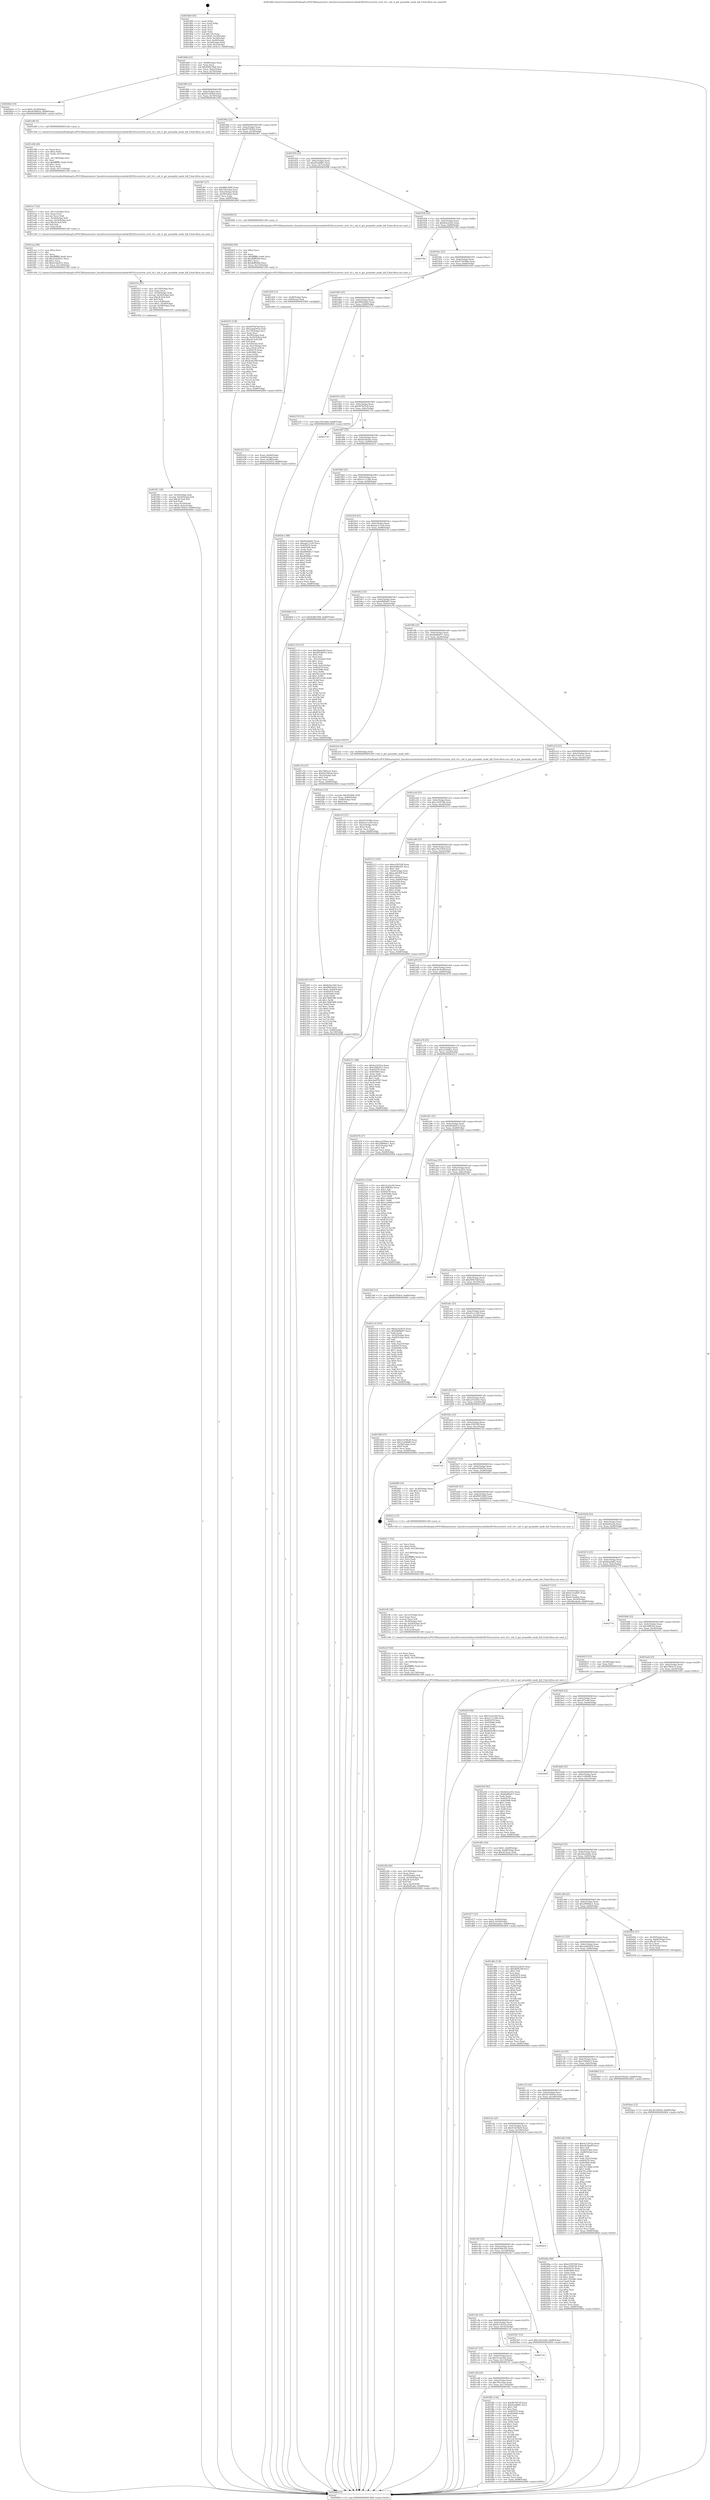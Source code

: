 digraph "0x4018b0" {
  label = "0x4018b0 (/mnt/c/Users/mathe/Desktop/tcc/POCII/binaries/extr_linuxdriversnetwirelessrealtekrtl8192cucorertw_ioctl_rtl.c_oid_rt_get_preamble_mode_hdl_Final-ollvm.out::main(0))"
  labelloc = "t"
  node[shape=record]

  Entry [label="",width=0.3,height=0.3,shape=circle,fillcolor=black,style=filled]
  "0x4018dd" [label="{
     0x4018dd [23]\l
     | [instrs]\l
     &nbsp;&nbsp;0x4018dd \<+3\>: mov -0x68(%rbp),%eax\l
     &nbsp;&nbsp;0x4018e0 \<+2\>: mov %eax,%ecx\l
     &nbsp;&nbsp;0x4018e2 \<+6\>: sub $0x828b7466,%ecx\l
     &nbsp;&nbsp;0x4018e8 \<+3\>: mov %eax,-0x6c(%rbp)\l
     &nbsp;&nbsp;0x4018eb \<+3\>: mov %ecx,-0x70(%rbp)\l
     &nbsp;&nbsp;0x4018ee \<+6\>: je 00000000004026e6 \<main+0xe36\>\l
  }"]
  "0x4026e6" [label="{
     0x4026e6 [19]\l
     | [instrs]\l
     &nbsp;&nbsp;0x4026e6 \<+7\>: movl $0x0,-0x30(%rbp)\l
     &nbsp;&nbsp;0x4026ed \<+7\>: movl $0xe6509d3a,-0x68(%rbp)\l
     &nbsp;&nbsp;0x4026f4 \<+5\>: jmp 0000000000402804 \<main+0xf54\>\l
  }"]
  "0x4018f4" [label="{
     0x4018f4 [22]\l
     | [instrs]\l
     &nbsp;&nbsp;0x4018f4 \<+5\>: jmp 00000000004018f9 \<main+0x49\>\l
     &nbsp;&nbsp;0x4018f9 \<+3\>: mov -0x6c(%rbp),%eax\l
     &nbsp;&nbsp;0x4018fc \<+5\>: sub $0x852384a9,%eax\l
     &nbsp;&nbsp;0x401901 \<+3\>: mov %eax,-0x74(%rbp)\l
     &nbsp;&nbsp;0x401904 \<+6\>: je 0000000000401e96 \<main+0x5e6\>\l
  }"]
  Exit [label="",width=0.3,height=0.3,shape=circle,fillcolor=black,style=filled,peripheries=2]
  "0x401e96" [label="{
     0x401e96 [5]\l
     | [instrs]\l
     &nbsp;&nbsp;0x401e96 \<+5\>: call 0000000000401160 \<next_i\>\l
     | [calls]\l
     &nbsp;&nbsp;0x401160 \{1\} (/mnt/c/Users/mathe/Desktop/tcc/POCII/binaries/extr_linuxdriversnetwirelessrealtekrtl8192cucorertw_ioctl_rtl.c_oid_rt_get_preamble_mode_hdl_Final-ollvm.out::next_i)\l
  }"]
  "0x40190a" [label="{
     0x40190a [22]\l
     | [instrs]\l
     &nbsp;&nbsp;0x40190a \<+5\>: jmp 000000000040190f \<main+0x5f\>\l
     &nbsp;&nbsp;0x40190f \<+3\>: mov -0x6c(%rbp),%eax\l
     &nbsp;&nbsp;0x401912 \<+5\>: sub $0x85785fc0,%eax\l
     &nbsp;&nbsp;0x401917 \<+3\>: mov %eax,-0x78(%rbp)\l
     &nbsp;&nbsp;0x40191a \<+6\>: je 0000000000401f67 \<main+0x6b7\>\l
  }"]
  "0x40265f" [label="{
     0x40265f [94]\l
     | [instrs]\l
     &nbsp;&nbsp;0x40265f \<+5\>: mov $0x51e2ec64,%ecx\l
     &nbsp;&nbsp;0x402664 \<+5\>: mov $0xa11c126b,%edx\l
     &nbsp;&nbsp;0x402669 \<+7\>: mov 0x405070,%esi\l
     &nbsp;&nbsp;0x402670 \<+8\>: mov 0x405080,%r8d\l
     &nbsp;&nbsp;0x402678 \<+3\>: mov %esi,%r9d\l
     &nbsp;&nbsp;0x40267b \<+7\>: sub $0x605ed855,%r9d\l
     &nbsp;&nbsp;0x402682 \<+4\>: sub $0x1,%r9d\l
     &nbsp;&nbsp;0x402686 \<+7\>: add $0x605ed855,%r9d\l
     &nbsp;&nbsp;0x40268d \<+4\>: imul %r9d,%esi\l
     &nbsp;&nbsp;0x402691 \<+3\>: and $0x1,%esi\l
     &nbsp;&nbsp;0x402694 \<+3\>: cmp $0x0,%esi\l
     &nbsp;&nbsp;0x402697 \<+4\>: sete %r10b\l
     &nbsp;&nbsp;0x40269b \<+4\>: cmp $0xa,%r8d\l
     &nbsp;&nbsp;0x40269f \<+4\>: setl %r11b\l
     &nbsp;&nbsp;0x4026a3 \<+3\>: mov %r10b,%bl\l
     &nbsp;&nbsp;0x4026a6 \<+3\>: and %r11b,%bl\l
     &nbsp;&nbsp;0x4026a9 \<+3\>: xor %r11b,%r10b\l
     &nbsp;&nbsp;0x4026ac \<+3\>: or %r10b,%bl\l
     &nbsp;&nbsp;0x4026af \<+3\>: test $0x1,%bl\l
     &nbsp;&nbsp;0x4026b2 \<+3\>: cmovne %edx,%ecx\l
     &nbsp;&nbsp;0x4026b5 \<+3\>: mov %ecx,-0x68(%rbp)\l
     &nbsp;&nbsp;0x4026b8 \<+5\>: jmp 0000000000402804 \<main+0xf54\>\l
  }"]
  "0x401f67" [label="{
     0x401f67 [27]\l
     | [instrs]\l
     &nbsp;&nbsp;0x401f67 \<+5\>: mov $0xf9653690,%eax\l
     &nbsp;&nbsp;0x401f6c \<+5\>: mov $0x7f5e14aa,%ecx\l
     &nbsp;&nbsp;0x401f71 \<+3\>: mov -0x5c(%rbp),%edx\l
     &nbsp;&nbsp;0x401f74 \<+3\>: cmp -0x58(%rbp),%edx\l
     &nbsp;&nbsp;0x401f77 \<+3\>: cmovl %ecx,%eax\l
     &nbsp;&nbsp;0x401f7a \<+3\>: mov %eax,-0x68(%rbp)\l
     &nbsp;&nbsp;0x401f7d \<+5\>: jmp 0000000000402804 \<main+0xf54\>\l
  }"]
  "0x401920" [label="{
     0x401920 [22]\l
     | [instrs]\l
     &nbsp;&nbsp;0x401920 \<+5\>: jmp 0000000000401925 \<main+0x75\>\l
     &nbsp;&nbsp;0x401925 \<+3\>: mov -0x6c(%rbp),%eax\l
     &nbsp;&nbsp;0x401928 \<+5\>: sub $0x85eddf0c,%eax\l
     &nbsp;&nbsp;0x40192d \<+3\>: mov %eax,-0x7c(%rbp)\l
     &nbsp;&nbsp;0x401930 \<+6\>: je 0000000000402008 \<main+0x758\>\l
  }"]
  "0x4024ae" [label="{
     0x4024ae [12]\l
     | [instrs]\l
     &nbsp;&nbsp;0x4024ae \<+7\>: movl $0x3b75b93d,-0x68(%rbp)\l
     &nbsp;&nbsp;0x4024b5 \<+5\>: jmp 0000000000402804 \<main+0xf54\>\l
  }"]
  "0x402008" [label="{
     0x402008 [5]\l
     | [instrs]\l
     &nbsp;&nbsp;0x402008 \<+5\>: call 0000000000401160 \<next_i\>\l
     | [calls]\l
     &nbsp;&nbsp;0x401160 \{1\} (/mnt/c/Users/mathe/Desktop/tcc/POCII/binaries/extr_linuxdriversnetwirelessrealtekrtl8192cucorertw_ioctl_rtl.c_oid_rt_get_preamble_mode_hdl_Final-ollvm.out::next_i)\l
  }"]
  "0x401936" [label="{
     0x401936 [22]\l
     | [instrs]\l
     &nbsp;&nbsp;0x401936 \<+5\>: jmp 000000000040193b \<main+0x8b\>\l
     &nbsp;&nbsp;0x40193b \<+3\>: mov -0x6c(%rbp),%eax\l
     &nbsp;&nbsp;0x40193e \<+5\>: sub $0x8c6ca502,%eax\l
     &nbsp;&nbsp;0x401943 \<+3\>: mov %eax,-0x80(%rbp)\l
     &nbsp;&nbsp;0x401946 \<+6\>: je 000000000040278d \<main+0xedd\>\l
  }"]
  "0x402305" [label="{
     0x402305 [107]\l
     | [instrs]\l
     &nbsp;&nbsp;0x402305 \<+5\>: mov $0x8c6ca502,%esi\l
     &nbsp;&nbsp;0x40230a \<+5\>: mov $0x9882a642,%ecx\l
     &nbsp;&nbsp;0x40230f \<+7\>: movl $0x0,-0x64(%rbp)\l
     &nbsp;&nbsp;0x402316 \<+7\>: mov 0x405070,%edx\l
     &nbsp;&nbsp;0x40231d \<+8\>: mov 0x405080,%r8d\l
     &nbsp;&nbsp;0x402325 \<+3\>: mov %edx,%r9d\l
     &nbsp;&nbsp;0x402328 \<+7\>: sub $0x7d681f08,%r9d\l
     &nbsp;&nbsp;0x40232f \<+4\>: sub $0x1,%r9d\l
     &nbsp;&nbsp;0x402333 \<+7\>: add $0x7d681f08,%r9d\l
     &nbsp;&nbsp;0x40233a \<+4\>: imul %r9d,%edx\l
     &nbsp;&nbsp;0x40233e \<+3\>: and $0x1,%edx\l
     &nbsp;&nbsp;0x402341 \<+3\>: cmp $0x0,%edx\l
     &nbsp;&nbsp;0x402344 \<+4\>: sete %r10b\l
     &nbsp;&nbsp;0x402348 \<+4\>: cmp $0xa,%r8d\l
     &nbsp;&nbsp;0x40234c \<+4\>: setl %r11b\l
     &nbsp;&nbsp;0x402350 \<+3\>: mov %r10b,%bl\l
     &nbsp;&nbsp;0x402353 \<+3\>: and %r11b,%bl\l
     &nbsp;&nbsp;0x402356 \<+3\>: xor %r11b,%r10b\l
     &nbsp;&nbsp;0x402359 \<+3\>: or %r10b,%bl\l
     &nbsp;&nbsp;0x40235c \<+3\>: test $0x1,%bl\l
     &nbsp;&nbsp;0x40235f \<+3\>: cmovne %ecx,%esi\l
     &nbsp;&nbsp;0x402362 \<+3\>: mov %esi,-0x68(%rbp)\l
     &nbsp;&nbsp;0x402365 \<+6\>: mov %eax,-0x138(%rbp)\l
     &nbsp;&nbsp;0x40236b \<+5\>: jmp 0000000000402804 \<main+0xf54\>\l
  }"]
  "0x40278d" [label="{
     0x40278d\l
  }", style=dashed]
  "0x40194c" [label="{
     0x40194c [25]\l
     | [instrs]\l
     &nbsp;&nbsp;0x40194c \<+5\>: jmp 0000000000401951 \<main+0xa1\>\l
     &nbsp;&nbsp;0x401951 \<+3\>: mov -0x6c(%rbp),%eax\l
     &nbsp;&nbsp;0x401954 \<+5\>: sub $0x97243d9e,%eax\l
     &nbsp;&nbsp;0x401959 \<+6\>: mov %eax,-0x84(%rbp)\l
     &nbsp;&nbsp;0x40195f \<+6\>: je 0000000000401d26 \<main+0x476\>\l
  }"]
  "0x4022ee" [label="{
     0x4022ee [23]\l
     | [instrs]\l
     &nbsp;&nbsp;0x4022ee \<+10\>: movabs $0x4030b6,%rdi\l
     &nbsp;&nbsp;0x4022f8 \<+3\>: mov %eax,-0x60(%rbp)\l
     &nbsp;&nbsp;0x4022fb \<+3\>: mov -0x60(%rbp),%esi\l
     &nbsp;&nbsp;0x4022fe \<+2\>: mov $0x0,%al\l
     &nbsp;&nbsp;0x402300 \<+5\>: call 0000000000401040 \<printf@plt\>\l
     | [calls]\l
     &nbsp;&nbsp;0x401040 \{1\} (unknown)\l
  }"]
  "0x401d26" [label="{
     0x401d26 [13]\l
     | [instrs]\l
     &nbsp;&nbsp;0x401d26 \<+4\>: mov -0x40(%rbp),%rax\l
     &nbsp;&nbsp;0x401d2a \<+4\>: mov 0x8(%rax),%rdi\l
     &nbsp;&nbsp;0x401d2e \<+5\>: call 0000000000401060 \<atoi@plt\>\l
     | [calls]\l
     &nbsp;&nbsp;0x401060 \{1\} (unknown)\l
  }"]
  "0x401965" [label="{
     0x401965 [25]\l
     | [instrs]\l
     &nbsp;&nbsp;0x401965 \<+5\>: jmp 000000000040196a \<main+0xba\>\l
     &nbsp;&nbsp;0x40196a \<+3\>: mov -0x6c(%rbp),%eax\l
     &nbsp;&nbsp;0x40196d \<+5\>: sub $0x9882a642,%eax\l
     &nbsp;&nbsp;0x401972 \<+6\>: mov %eax,-0x88(%rbp)\l
     &nbsp;&nbsp;0x401978 \<+6\>: je 0000000000402370 \<main+0xac0\>\l
  }"]
  "0x40224b" [label="{
     0x40224b [40]\l
     | [instrs]\l
     &nbsp;&nbsp;0x40224b \<+6\>: mov -0x134(%rbp),%ecx\l
     &nbsp;&nbsp;0x402251 \<+3\>: imul %eax,%ecx\l
     &nbsp;&nbsp;0x402254 \<+4\>: mov -0x50(%rbp),%r8\l
     &nbsp;&nbsp;0x402258 \<+4\>: movslq -0x54(%rbp),%r9\l
     &nbsp;&nbsp;0x40225c \<+4\>: imul $0x28,%r9,%r9\l
     &nbsp;&nbsp;0x402260 \<+3\>: add %r9,%r8\l
     &nbsp;&nbsp;0x402263 \<+4\>: mov %ecx,0x20(%r8)\l
     &nbsp;&nbsp;0x402267 \<+7\>: movl $0xfadf1a9e,-0x68(%rbp)\l
     &nbsp;&nbsp;0x40226e \<+5\>: jmp 0000000000402804 \<main+0xf54\>\l
  }"]
  "0x402370" [label="{
     0x402370 [12]\l
     | [instrs]\l
     &nbsp;&nbsp;0x402370 \<+7\>: movl $0xc50c5e6d,-0x68(%rbp)\l
     &nbsp;&nbsp;0x402377 \<+5\>: jmp 0000000000402804 \<main+0xf54\>\l
  }"]
  "0x40197e" [label="{
     0x40197e [25]\l
     | [instrs]\l
     &nbsp;&nbsp;0x40197e \<+5\>: jmp 0000000000401983 \<main+0xd3\>\l
     &nbsp;&nbsp;0x401983 \<+3\>: mov -0x6c(%rbp),%eax\l
     &nbsp;&nbsp;0x401986 \<+5\>: sub $0x997bf7e8,%eax\l
     &nbsp;&nbsp;0x40198b \<+6\>: mov %eax,-0x8c(%rbp)\l
     &nbsp;&nbsp;0x401991 \<+6\>: je 0000000000402718 \<main+0xe68\>\l
  }"]
  "0x40221f" [label="{
     0x40221f [44]\l
     | [instrs]\l
     &nbsp;&nbsp;0x40221f \<+2\>: xor %ecx,%ecx\l
     &nbsp;&nbsp;0x402221 \<+5\>: mov $0x2,%edx\l
     &nbsp;&nbsp;0x402226 \<+6\>: mov %edx,-0x130(%rbp)\l
     &nbsp;&nbsp;0x40222c \<+1\>: cltd\l
     &nbsp;&nbsp;0x40222d \<+6\>: mov -0x130(%rbp),%esi\l
     &nbsp;&nbsp;0x402233 \<+2\>: idiv %esi\l
     &nbsp;&nbsp;0x402235 \<+6\>: imul $0xfffffffe,%edx,%edx\l
     &nbsp;&nbsp;0x40223b \<+3\>: sub $0x1,%ecx\l
     &nbsp;&nbsp;0x40223e \<+2\>: sub %ecx,%edx\l
     &nbsp;&nbsp;0x402240 \<+6\>: mov %edx,-0x134(%rbp)\l
     &nbsp;&nbsp;0x402246 \<+5\>: call 0000000000401160 \<next_i\>\l
     | [calls]\l
     &nbsp;&nbsp;0x401160 \{1\} (/mnt/c/Users/mathe/Desktop/tcc/POCII/binaries/extr_linuxdriversnetwirelessrealtekrtl8192cucorertw_ioctl_rtl.c_oid_rt_get_preamble_mode_hdl_Final-ollvm.out::next_i)\l
  }"]
  "0x402718" [label="{
     0x402718\l
  }", style=dashed]
  "0x401997" [label="{
     0x401997 [25]\l
     | [instrs]\l
     &nbsp;&nbsp;0x401997 \<+5\>: jmp 000000000040199c \<main+0xec\>\l
     &nbsp;&nbsp;0x40199c \<+3\>: mov -0x6c(%rbp),%eax\l
     &nbsp;&nbsp;0x40199f \<+5\>: sub $0xa035b2be,%eax\l
     &nbsp;&nbsp;0x4019a4 \<+6\>: mov %eax,-0x90(%rbp)\l
     &nbsp;&nbsp;0x4019aa \<+6\>: je 00000000004020c1 \<main+0x811\>\l
  }"]
  "0x4021fb" [label="{
     0x4021fb [36]\l
     | [instrs]\l
     &nbsp;&nbsp;0x4021fb \<+6\>: mov -0x12c(%rbp),%ecx\l
     &nbsp;&nbsp;0x402201 \<+3\>: imul %eax,%ecx\l
     &nbsp;&nbsp;0x402204 \<+3\>: movslq %ecx,%r8\l
     &nbsp;&nbsp;0x402207 \<+4\>: mov -0x50(%rbp),%r9\l
     &nbsp;&nbsp;0x40220b \<+4\>: movslq -0x54(%rbp),%r10\l
     &nbsp;&nbsp;0x40220f \<+4\>: imul $0x28,%r10,%r10\l
     &nbsp;&nbsp;0x402213 \<+3\>: add %r10,%r9\l
     &nbsp;&nbsp;0x402216 \<+4\>: mov %r8,0x18(%r9)\l
     &nbsp;&nbsp;0x40221a \<+5\>: call 0000000000401160 \<next_i\>\l
     | [calls]\l
     &nbsp;&nbsp;0x401160 \{1\} (/mnt/c/Users/mathe/Desktop/tcc/POCII/binaries/extr_linuxdriversnetwirelessrealtekrtl8192cucorertw_ioctl_rtl.c_oid_rt_get_preamble_mode_hdl_Final-ollvm.out::next_i)\l
  }"]
  "0x4020c1" [label="{
     0x4020c1 [88]\l
     | [instrs]\l
     &nbsp;&nbsp;0x4020c1 \<+5\>: mov $0xfdaa0a82,%eax\l
     &nbsp;&nbsp;0x4020c6 \<+5\>: mov $0xaae131e9,%ecx\l
     &nbsp;&nbsp;0x4020cb \<+7\>: mov 0x405070,%edx\l
     &nbsp;&nbsp;0x4020d2 \<+7\>: mov 0x405080,%esi\l
     &nbsp;&nbsp;0x4020d9 \<+2\>: mov %edx,%edi\l
     &nbsp;&nbsp;0x4020db \<+6\>: add $0xd94b8cc7,%edi\l
     &nbsp;&nbsp;0x4020e1 \<+3\>: sub $0x1,%edi\l
     &nbsp;&nbsp;0x4020e4 \<+6\>: sub $0xd94b8cc7,%edi\l
     &nbsp;&nbsp;0x4020ea \<+3\>: imul %edi,%edx\l
     &nbsp;&nbsp;0x4020ed \<+3\>: and $0x1,%edx\l
     &nbsp;&nbsp;0x4020f0 \<+3\>: cmp $0x0,%edx\l
     &nbsp;&nbsp;0x4020f3 \<+4\>: sete %r8b\l
     &nbsp;&nbsp;0x4020f7 \<+3\>: cmp $0xa,%esi\l
     &nbsp;&nbsp;0x4020fa \<+4\>: setl %r9b\l
     &nbsp;&nbsp;0x4020fe \<+3\>: mov %r8b,%r10b\l
     &nbsp;&nbsp;0x402101 \<+3\>: and %r9b,%r10b\l
     &nbsp;&nbsp;0x402104 \<+3\>: xor %r9b,%r8b\l
     &nbsp;&nbsp;0x402107 \<+3\>: or %r8b,%r10b\l
     &nbsp;&nbsp;0x40210a \<+4\>: test $0x1,%r10b\l
     &nbsp;&nbsp;0x40210e \<+3\>: cmovne %ecx,%eax\l
     &nbsp;&nbsp;0x402111 \<+3\>: mov %eax,-0x68(%rbp)\l
     &nbsp;&nbsp;0x402114 \<+5\>: jmp 0000000000402804 \<main+0xf54\>\l
  }"]
  "0x4019b0" [label="{
     0x4019b0 [25]\l
     | [instrs]\l
     &nbsp;&nbsp;0x4019b0 \<+5\>: jmp 00000000004019b5 \<main+0x105\>\l
     &nbsp;&nbsp;0x4019b5 \<+3\>: mov -0x6c(%rbp),%eax\l
     &nbsp;&nbsp;0x4019b8 \<+5\>: sub $0xa11c126b,%eax\l
     &nbsp;&nbsp;0x4019bd \<+6\>: mov %eax,-0x94(%rbp)\l
     &nbsp;&nbsp;0x4019c3 \<+6\>: je 00000000004026bd \<main+0xe0d\>\l
  }"]
  "0x4021c7" [label="{
     0x4021c7 [52]\l
     | [instrs]\l
     &nbsp;&nbsp;0x4021c7 \<+2\>: xor %ecx,%ecx\l
     &nbsp;&nbsp;0x4021c9 \<+5\>: mov $0x2,%edx\l
     &nbsp;&nbsp;0x4021ce \<+6\>: mov %edx,-0x128(%rbp)\l
     &nbsp;&nbsp;0x4021d4 \<+1\>: cltd\l
     &nbsp;&nbsp;0x4021d5 \<+6\>: mov -0x128(%rbp),%esi\l
     &nbsp;&nbsp;0x4021db \<+2\>: idiv %esi\l
     &nbsp;&nbsp;0x4021dd \<+6\>: imul $0xfffffffe,%edx,%edx\l
     &nbsp;&nbsp;0x4021e3 \<+2\>: mov %ecx,%edi\l
     &nbsp;&nbsp;0x4021e5 \<+2\>: sub %edx,%edi\l
     &nbsp;&nbsp;0x4021e7 \<+2\>: mov %ecx,%edx\l
     &nbsp;&nbsp;0x4021e9 \<+3\>: sub $0x1,%edx\l
     &nbsp;&nbsp;0x4021ec \<+2\>: add %edx,%edi\l
     &nbsp;&nbsp;0x4021ee \<+2\>: sub %edi,%ecx\l
     &nbsp;&nbsp;0x4021f0 \<+6\>: mov %ecx,-0x12c(%rbp)\l
     &nbsp;&nbsp;0x4021f6 \<+5\>: call 0000000000401160 \<next_i\>\l
     | [calls]\l
     &nbsp;&nbsp;0x401160 \{1\} (/mnt/c/Users/mathe/Desktop/tcc/POCII/binaries/extr_linuxdriversnetwirelessrealtekrtl8192cucorertw_ioctl_rtl.c_oid_rt_get_preamble_mode_hdl_Final-ollvm.out::next_i)\l
  }"]
  "0x4026bd" [label="{
     0x4026bd [12]\l
     | [instrs]\l
     &nbsp;&nbsp;0x4026bd \<+7\>: movl $0x828b7466,-0x68(%rbp)\l
     &nbsp;&nbsp;0x4026c4 \<+5\>: jmp 0000000000402804 \<main+0xf54\>\l
  }"]
  "0x4019c9" [label="{
     0x4019c9 [25]\l
     | [instrs]\l
     &nbsp;&nbsp;0x4019c9 \<+5\>: jmp 00000000004019ce \<main+0x11e\>\l
     &nbsp;&nbsp;0x4019ce \<+3\>: mov -0x6c(%rbp),%eax\l
     &nbsp;&nbsp;0x4019d1 \<+5\>: sub $0xaae131e9,%eax\l
     &nbsp;&nbsp;0x4019d6 \<+6\>: mov %eax,-0x98(%rbp)\l
     &nbsp;&nbsp;0x4019dc \<+6\>: je 0000000000402119 \<main+0x869\>\l
  }"]
  "0x402035" [label="{
     0x402035 [128]\l
     | [instrs]\l
     &nbsp;&nbsp;0x402035 \<+5\>: mov $0x997bf7e8,%ecx\l
     &nbsp;&nbsp;0x40203a \<+5\>: mov $0x2a6d295d,%edx\l
     &nbsp;&nbsp;0x40203f \<+6\>: mov -0x124(%rbp),%esi\l
     &nbsp;&nbsp;0x402045 \<+3\>: imul %eax,%esi\l
     &nbsp;&nbsp;0x402048 \<+4\>: mov -0x50(%rbp),%rdi\l
     &nbsp;&nbsp;0x40204c \<+4\>: movslq -0x54(%rbp),%r8\l
     &nbsp;&nbsp;0x402050 \<+4\>: imul $0x28,%r8,%r8\l
     &nbsp;&nbsp;0x402054 \<+3\>: add %r8,%rdi\l
     &nbsp;&nbsp;0x402057 \<+4\>: mov 0x10(%rdi),%rdi\l
     &nbsp;&nbsp;0x40205b \<+4\>: movslq -0x5c(%rbp),%r8\l
     &nbsp;&nbsp;0x40205f \<+4\>: mov %esi,(%rdi,%r8,4)\l
     &nbsp;&nbsp;0x402063 \<+7\>: mov 0x405070,%eax\l
     &nbsp;&nbsp;0x40206a \<+7\>: mov 0x405080,%esi\l
     &nbsp;&nbsp;0x402071 \<+3\>: mov %eax,%r9d\l
     &nbsp;&nbsp;0x402074 \<+7\>: add $0xdc9e2fdf,%r9d\l
     &nbsp;&nbsp;0x40207b \<+4\>: sub $0x1,%r9d\l
     &nbsp;&nbsp;0x40207f \<+7\>: sub $0xdc9e2fdf,%r9d\l
     &nbsp;&nbsp;0x402086 \<+4\>: imul %r9d,%eax\l
     &nbsp;&nbsp;0x40208a \<+3\>: and $0x1,%eax\l
     &nbsp;&nbsp;0x40208d \<+3\>: cmp $0x0,%eax\l
     &nbsp;&nbsp;0x402090 \<+4\>: sete %r10b\l
     &nbsp;&nbsp;0x402094 \<+3\>: cmp $0xa,%esi\l
     &nbsp;&nbsp;0x402097 \<+4\>: setl %r11b\l
     &nbsp;&nbsp;0x40209b \<+3\>: mov %r10b,%bl\l
     &nbsp;&nbsp;0x40209e \<+3\>: and %r11b,%bl\l
     &nbsp;&nbsp;0x4020a1 \<+3\>: xor %r11b,%r10b\l
     &nbsp;&nbsp;0x4020a4 \<+3\>: or %r10b,%bl\l
     &nbsp;&nbsp;0x4020a7 \<+3\>: test $0x1,%bl\l
     &nbsp;&nbsp;0x4020aa \<+3\>: cmovne %edx,%ecx\l
     &nbsp;&nbsp;0x4020ad \<+3\>: mov %ecx,-0x68(%rbp)\l
     &nbsp;&nbsp;0x4020b0 \<+5\>: jmp 0000000000402804 \<main+0xf54\>\l
  }"]
  "0x402119" [label="{
     0x402119 [157]\l
     | [instrs]\l
     &nbsp;&nbsp;0x402119 \<+5\>: mov $0xfdaa0a82,%eax\l
     &nbsp;&nbsp;0x40211e \<+5\>: mov $0xd05db912,%ecx\l
     &nbsp;&nbsp;0x402123 \<+2\>: mov $0x1,%dl\l
     &nbsp;&nbsp;0x402125 \<+2\>: xor %esi,%esi\l
     &nbsp;&nbsp;0x402127 \<+3\>: mov -0x5c(%rbp),%edi\l
     &nbsp;&nbsp;0x40212a \<+3\>: sub $0x1,%esi\l
     &nbsp;&nbsp;0x40212d \<+2\>: sub %esi,%edi\l
     &nbsp;&nbsp;0x40212f \<+3\>: mov %edi,-0x5c(%rbp)\l
     &nbsp;&nbsp;0x402132 \<+7\>: mov 0x405070,%esi\l
     &nbsp;&nbsp;0x402139 \<+7\>: mov 0x405080,%edi\l
     &nbsp;&nbsp;0x402140 \<+3\>: mov %esi,%r8d\l
     &nbsp;&nbsp;0x402143 \<+7\>: sub $0x5812a3f4,%r8d\l
     &nbsp;&nbsp;0x40214a \<+4\>: sub $0x1,%r8d\l
     &nbsp;&nbsp;0x40214e \<+7\>: add $0x5812a3f4,%r8d\l
     &nbsp;&nbsp;0x402155 \<+4\>: imul %r8d,%esi\l
     &nbsp;&nbsp;0x402159 \<+3\>: and $0x1,%esi\l
     &nbsp;&nbsp;0x40215c \<+3\>: cmp $0x0,%esi\l
     &nbsp;&nbsp;0x40215f \<+4\>: sete %r9b\l
     &nbsp;&nbsp;0x402163 \<+3\>: cmp $0xa,%edi\l
     &nbsp;&nbsp;0x402166 \<+4\>: setl %r10b\l
     &nbsp;&nbsp;0x40216a \<+3\>: mov %r9b,%r11b\l
     &nbsp;&nbsp;0x40216d \<+4\>: xor $0xff,%r11b\l
     &nbsp;&nbsp;0x402171 \<+3\>: mov %r10b,%bl\l
     &nbsp;&nbsp;0x402174 \<+3\>: xor $0xff,%bl\l
     &nbsp;&nbsp;0x402177 \<+3\>: xor $0x1,%dl\l
     &nbsp;&nbsp;0x40217a \<+3\>: mov %r11b,%r14b\l
     &nbsp;&nbsp;0x40217d \<+4\>: and $0xff,%r14b\l
     &nbsp;&nbsp;0x402181 \<+3\>: and %dl,%r9b\l
     &nbsp;&nbsp;0x402184 \<+3\>: mov %bl,%r15b\l
     &nbsp;&nbsp;0x402187 \<+4\>: and $0xff,%r15b\l
     &nbsp;&nbsp;0x40218b \<+3\>: and %dl,%r10b\l
     &nbsp;&nbsp;0x40218e \<+3\>: or %r9b,%r14b\l
     &nbsp;&nbsp;0x402191 \<+3\>: or %r10b,%r15b\l
     &nbsp;&nbsp;0x402194 \<+3\>: xor %r15b,%r14b\l
     &nbsp;&nbsp;0x402197 \<+3\>: or %bl,%r11b\l
     &nbsp;&nbsp;0x40219a \<+4\>: xor $0xff,%r11b\l
     &nbsp;&nbsp;0x40219e \<+3\>: or $0x1,%dl\l
     &nbsp;&nbsp;0x4021a1 \<+3\>: and %dl,%r11b\l
     &nbsp;&nbsp;0x4021a4 \<+3\>: or %r11b,%r14b\l
     &nbsp;&nbsp;0x4021a7 \<+4\>: test $0x1,%r14b\l
     &nbsp;&nbsp;0x4021ab \<+3\>: cmovne %ecx,%eax\l
     &nbsp;&nbsp;0x4021ae \<+3\>: mov %eax,-0x68(%rbp)\l
     &nbsp;&nbsp;0x4021b1 \<+5\>: jmp 0000000000402804 \<main+0xf54\>\l
  }"]
  "0x4019e2" [label="{
     0x4019e2 [25]\l
     | [instrs]\l
     &nbsp;&nbsp;0x4019e2 \<+5\>: jmp 00000000004019e7 \<main+0x137\>\l
     &nbsp;&nbsp;0x4019e7 \<+3\>: mov -0x6c(%rbp),%eax\l
     &nbsp;&nbsp;0x4019ea \<+5\>: sub $0xb96f9a97,%eax\l
     &nbsp;&nbsp;0x4019ef \<+6\>: mov %eax,-0x9c(%rbp)\l
     &nbsp;&nbsp;0x4019f5 \<+6\>: je 0000000000401e7b \<main+0x5cb\>\l
  }"]
  "0x40200d" [label="{
     0x40200d [40]\l
     | [instrs]\l
     &nbsp;&nbsp;0x40200d \<+5\>: mov $0x2,%ecx\l
     &nbsp;&nbsp;0x402012 \<+1\>: cltd\l
     &nbsp;&nbsp;0x402013 \<+2\>: idiv %ecx\l
     &nbsp;&nbsp;0x402015 \<+6\>: imul $0xfffffffe,%edx,%ecx\l
     &nbsp;&nbsp;0x40201b \<+6\>: sub $0xdbff92b9,%ecx\l
     &nbsp;&nbsp;0x402021 \<+3\>: add $0x1,%ecx\l
     &nbsp;&nbsp;0x402024 \<+6\>: add $0xdbff92b9,%ecx\l
     &nbsp;&nbsp;0x40202a \<+6\>: mov %ecx,-0x124(%rbp)\l
     &nbsp;&nbsp;0x402030 \<+5\>: call 0000000000401160 \<next_i\>\l
     | [calls]\l
     &nbsp;&nbsp;0x401160 \{1\} (/mnt/c/Users/mathe/Desktop/tcc/POCII/binaries/extr_linuxdriversnetwirelessrealtekrtl8192cucorertw_ioctl_rtl.c_oid_rt_get_preamble_mode_hdl_Final-ollvm.out::next_i)\l
  }"]
  "0x401e7b" [label="{
     0x401e7b [27]\l
     | [instrs]\l
     &nbsp;&nbsp;0x401e7b \<+5\>: mov $0x79b5e3c,%eax\l
     &nbsp;&nbsp;0x401e80 \<+5\>: mov $0x852384a9,%ecx\l
     &nbsp;&nbsp;0x401e85 \<+3\>: mov -0x22(%rbp),%dl\l
     &nbsp;&nbsp;0x401e88 \<+3\>: test $0x1,%dl\l
     &nbsp;&nbsp;0x401e8b \<+3\>: cmovne %ecx,%eax\l
     &nbsp;&nbsp;0x401e8e \<+3\>: mov %eax,-0x68(%rbp)\l
     &nbsp;&nbsp;0x401e91 \<+5\>: jmp 0000000000402804 \<main+0xf54\>\l
  }"]
  "0x4019fb" [label="{
     0x4019fb [25]\l
     | [instrs]\l
     &nbsp;&nbsp;0x4019fb \<+5\>: jmp 0000000000401a00 \<main+0x150\>\l
     &nbsp;&nbsp;0x401a00 \<+3\>: mov -0x6c(%rbp),%eax\l
     &nbsp;&nbsp;0x401a03 \<+5\>: sub $0xbb88a617,%eax\l
     &nbsp;&nbsp;0x401a08 \<+6\>: mov %eax,-0xa0(%rbp)\l
     &nbsp;&nbsp;0x401a0e \<+6\>: je 00000000004022e5 \<main+0xa35\>\l
  }"]
  "0x401ce9" [label="{
     0x401ce9\l
  }", style=dashed]
  "0x4022e5" [label="{
     0x4022e5 [9]\l
     | [instrs]\l
     &nbsp;&nbsp;0x4022e5 \<+4\>: mov -0x50(%rbp),%rdi\l
     &nbsp;&nbsp;0x4022e9 \<+5\>: call 0000000000401400 \<oid_rt_get_preamble_mode_hdl\>\l
     | [calls]\l
     &nbsp;&nbsp;0x401400 \{1\} (/mnt/c/Users/mathe/Desktop/tcc/POCII/binaries/extr_linuxdriversnetwirelessrealtekrtl8192cucorertw_ioctl_rtl.c_oid_rt_get_preamble_mode_hdl_Final-ollvm.out::oid_rt_get_preamble_mode_hdl)\l
  }"]
  "0x401a14" [label="{
     0x401a14 [25]\l
     | [instrs]\l
     &nbsp;&nbsp;0x401a14 \<+5\>: jmp 0000000000401a19 \<main+0x169\>\l
     &nbsp;&nbsp;0x401a19 \<+3\>: mov -0x6c(%rbp),%eax\l
     &nbsp;&nbsp;0x401a1c \<+5\>: sub $0xc1dc0c21,%eax\l
     &nbsp;&nbsp;0x401a21 \<+6\>: mov %eax,-0xa4(%rbp)\l
     &nbsp;&nbsp;0x401a27 \<+6\>: je 0000000000401cf3 \<main+0x443\>\l
  }"]
  "0x401f82" [label="{
     0x401f82 [134]\l
     | [instrs]\l
     &nbsp;&nbsp;0x401f82 \<+5\>: mov $0x997bf7e8,%eax\l
     &nbsp;&nbsp;0x401f87 \<+5\>: mov $0x85eddf0c,%ecx\l
     &nbsp;&nbsp;0x401f8c \<+2\>: mov $0x1,%dl\l
     &nbsp;&nbsp;0x401f8e \<+2\>: xor %esi,%esi\l
     &nbsp;&nbsp;0x401f90 \<+7\>: mov 0x405070,%edi\l
     &nbsp;&nbsp;0x401f97 \<+8\>: mov 0x405080,%r8d\l
     &nbsp;&nbsp;0x401f9f \<+3\>: sub $0x1,%esi\l
     &nbsp;&nbsp;0x401fa2 \<+3\>: mov %edi,%r9d\l
     &nbsp;&nbsp;0x401fa5 \<+3\>: add %esi,%r9d\l
     &nbsp;&nbsp;0x401fa8 \<+4\>: imul %r9d,%edi\l
     &nbsp;&nbsp;0x401fac \<+3\>: and $0x1,%edi\l
     &nbsp;&nbsp;0x401faf \<+3\>: cmp $0x0,%edi\l
     &nbsp;&nbsp;0x401fb2 \<+4\>: sete %r10b\l
     &nbsp;&nbsp;0x401fb6 \<+4\>: cmp $0xa,%r8d\l
     &nbsp;&nbsp;0x401fba \<+4\>: setl %r11b\l
     &nbsp;&nbsp;0x401fbe \<+3\>: mov %r10b,%bl\l
     &nbsp;&nbsp;0x401fc1 \<+3\>: xor $0xff,%bl\l
     &nbsp;&nbsp;0x401fc4 \<+3\>: mov %r11b,%r14b\l
     &nbsp;&nbsp;0x401fc7 \<+4\>: xor $0xff,%r14b\l
     &nbsp;&nbsp;0x401fcb \<+3\>: xor $0x0,%dl\l
     &nbsp;&nbsp;0x401fce \<+3\>: mov %bl,%r15b\l
     &nbsp;&nbsp;0x401fd1 \<+4\>: and $0x0,%r15b\l
     &nbsp;&nbsp;0x401fd5 \<+3\>: and %dl,%r10b\l
     &nbsp;&nbsp;0x401fd8 \<+3\>: mov %r14b,%r12b\l
     &nbsp;&nbsp;0x401fdb \<+4\>: and $0x0,%r12b\l
     &nbsp;&nbsp;0x401fdf \<+3\>: and %dl,%r11b\l
     &nbsp;&nbsp;0x401fe2 \<+3\>: or %r10b,%r15b\l
     &nbsp;&nbsp;0x401fe5 \<+3\>: or %r11b,%r12b\l
     &nbsp;&nbsp;0x401fe8 \<+3\>: xor %r12b,%r15b\l
     &nbsp;&nbsp;0x401feb \<+3\>: or %r14b,%bl\l
     &nbsp;&nbsp;0x401fee \<+3\>: xor $0xff,%bl\l
     &nbsp;&nbsp;0x401ff1 \<+3\>: or $0x0,%dl\l
     &nbsp;&nbsp;0x401ff4 \<+2\>: and %dl,%bl\l
     &nbsp;&nbsp;0x401ff6 \<+3\>: or %bl,%r15b\l
     &nbsp;&nbsp;0x401ff9 \<+4\>: test $0x1,%r15b\l
     &nbsp;&nbsp;0x401ffd \<+3\>: cmovne %ecx,%eax\l
     &nbsp;&nbsp;0x402000 \<+3\>: mov %eax,-0x68(%rbp)\l
     &nbsp;&nbsp;0x402003 \<+5\>: jmp 0000000000402804 \<main+0xf54\>\l
  }"]
  "0x401cf3" [label="{
     0x401cf3 [27]\l
     | [instrs]\l
     &nbsp;&nbsp;0x401cf3 \<+5\>: mov $0x97243d9e,%eax\l
     &nbsp;&nbsp;0x401cf8 \<+5\>: mov $0xd5cc1a58,%ecx\l
     &nbsp;&nbsp;0x401cfd \<+3\>: mov -0x2c(%rbp),%edx\l
     &nbsp;&nbsp;0x401d00 \<+3\>: cmp $0x2,%edx\l
     &nbsp;&nbsp;0x401d03 \<+3\>: cmovne %ecx,%eax\l
     &nbsp;&nbsp;0x401d06 \<+3\>: mov %eax,-0x68(%rbp)\l
     &nbsp;&nbsp;0x401d09 \<+5\>: jmp 0000000000402804 \<main+0xf54\>\l
  }"]
  "0x401a2d" [label="{
     0x401a2d [25]\l
     | [instrs]\l
     &nbsp;&nbsp;0x401a2d \<+5\>: jmp 0000000000401a32 \<main+0x182\>\l
     &nbsp;&nbsp;0x401a32 \<+3\>: mov -0x6c(%rbp),%eax\l
     &nbsp;&nbsp;0x401a35 \<+5\>: sub $0xc35587d6,%eax\l
     &nbsp;&nbsp;0x401a3a \<+6\>: mov %eax,-0xa8(%rbp)\l
     &nbsp;&nbsp;0x401a40 \<+6\>: je 0000000000402512 \<main+0xc62\>\l
  }"]
  "0x402804" [label="{
     0x402804 [5]\l
     | [instrs]\l
     &nbsp;&nbsp;0x402804 \<+5\>: jmp 00000000004018dd \<main+0x2d\>\l
  }"]
  "0x4018b0" [label="{
     0x4018b0 [45]\l
     | [instrs]\l
     &nbsp;&nbsp;0x4018b0 \<+1\>: push %rbp\l
     &nbsp;&nbsp;0x4018b1 \<+3\>: mov %rsp,%rbp\l
     &nbsp;&nbsp;0x4018b4 \<+2\>: push %r15\l
     &nbsp;&nbsp;0x4018b6 \<+2\>: push %r14\l
     &nbsp;&nbsp;0x4018b8 \<+2\>: push %r12\l
     &nbsp;&nbsp;0x4018ba \<+1\>: push %rbx\l
     &nbsp;&nbsp;0x4018bb \<+7\>: sub $0x120,%rsp\l
     &nbsp;&nbsp;0x4018c2 \<+7\>: movl $0x0,-0x30(%rbp)\l
     &nbsp;&nbsp;0x4018c9 \<+3\>: mov %edi,-0x34(%rbp)\l
     &nbsp;&nbsp;0x4018cc \<+4\>: mov %rsi,-0x40(%rbp)\l
     &nbsp;&nbsp;0x4018d0 \<+3\>: mov -0x34(%rbp),%edi\l
     &nbsp;&nbsp;0x4018d3 \<+3\>: mov %edi,-0x2c(%rbp)\l
     &nbsp;&nbsp;0x4018d6 \<+7\>: movl $0xc1dc0c21,-0x68(%rbp)\l
  }"]
  "0x401d33" [label="{
     0x401d33 [21]\l
     | [instrs]\l
     &nbsp;&nbsp;0x401d33 \<+3\>: mov %eax,-0x44(%rbp)\l
     &nbsp;&nbsp;0x401d36 \<+3\>: mov -0x44(%rbp),%eax\l
     &nbsp;&nbsp;0x401d39 \<+3\>: mov %eax,-0x28(%rbp)\l
     &nbsp;&nbsp;0x401d3c \<+7\>: movl $0xe2553d35,-0x68(%rbp)\l
     &nbsp;&nbsp;0x401d43 \<+5\>: jmp 0000000000402804 \<main+0xf54\>\l
  }"]
  "0x401cd0" [label="{
     0x401cd0 [25]\l
     | [instrs]\l
     &nbsp;&nbsp;0x401cd0 \<+5\>: jmp 0000000000401cd5 \<main+0x425\>\l
     &nbsp;&nbsp;0x401cd5 \<+3\>: mov -0x6c(%rbp),%eax\l
     &nbsp;&nbsp;0x401cd8 \<+5\>: sub $0x7f5e14aa,%eax\l
     &nbsp;&nbsp;0x401cdd \<+6\>: mov %eax,-0x114(%rbp)\l
     &nbsp;&nbsp;0x401ce3 \<+6\>: je 0000000000401f82 \<main+0x6d2\>\l
  }"]
  "0x402512" [label="{
     0x402512 [165]\l
     | [instrs]\l
     &nbsp;&nbsp;0x402512 \<+5\>: mov $0xe359550f,%eax\l
     &nbsp;&nbsp;0x402517 \<+5\>: mov $0x43f9e205,%ecx\l
     &nbsp;&nbsp;0x40251c \<+2\>: mov $0x1,%dl\l
     &nbsp;&nbsp;0x40251e \<+3\>: mov -0x64(%rbp),%esi\l
     &nbsp;&nbsp;0x402521 \<+6\>: sub $0xacd4282f,%esi\l
     &nbsp;&nbsp;0x402527 \<+3\>: add $0x1,%esi\l
     &nbsp;&nbsp;0x40252a \<+6\>: add $0xacd4282f,%esi\l
     &nbsp;&nbsp;0x402530 \<+3\>: mov %esi,-0x64(%rbp)\l
     &nbsp;&nbsp;0x402533 \<+7\>: mov 0x405070,%esi\l
     &nbsp;&nbsp;0x40253a \<+7\>: mov 0x405080,%edi\l
     &nbsp;&nbsp;0x402541 \<+3\>: mov %esi,%r8d\l
     &nbsp;&nbsp;0x402544 \<+7\>: sub $0xb36ef3b,%r8d\l
     &nbsp;&nbsp;0x40254b \<+4\>: sub $0x1,%r8d\l
     &nbsp;&nbsp;0x40254f \<+7\>: add $0xb36ef3b,%r8d\l
     &nbsp;&nbsp;0x402556 \<+4\>: imul %r8d,%esi\l
     &nbsp;&nbsp;0x40255a \<+3\>: and $0x1,%esi\l
     &nbsp;&nbsp;0x40255d \<+3\>: cmp $0x0,%esi\l
     &nbsp;&nbsp;0x402560 \<+4\>: sete %r9b\l
     &nbsp;&nbsp;0x402564 \<+3\>: cmp $0xa,%edi\l
     &nbsp;&nbsp;0x402567 \<+4\>: setl %r10b\l
     &nbsp;&nbsp;0x40256b \<+3\>: mov %r9b,%r11b\l
     &nbsp;&nbsp;0x40256e \<+4\>: xor $0xff,%r11b\l
     &nbsp;&nbsp;0x402572 \<+3\>: mov %r10b,%bl\l
     &nbsp;&nbsp;0x402575 \<+3\>: xor $0xff,%bl\l
     &nbsp;&nbsp;0x402578 \<+3\>: xor $0x1,%dl\l
     &nbsp;&nbsp;0x40257b \<+3\>: mov %r11b,%r14b\l
     &nbsp;&nbsp;0x40257e \<+4\>: and $0xff,%r14b\l
     &nbsp;&nbsp;0x402582 \<+3\>: and %dl,%r9b\l
     &nbsp;&nbsp;0x402585 \<+3\>: mov %bl,%r15b\l
     &nbsp;&nbsp;0x402588 \<+4\>: and $0xff,%r15b\l
     &nbsp;&nbsp;0x40258c \<+3\>: and %dl,%r10b\l
     &nbsp;&nbsp;0x40258f \<+3\>: or %r9b,%r14b\l
     &nbsp;&nbsp;0x402592 \<+3\>: or %r10b,%r15b\l
     &nbsp;&nbsp;0x402595 \<+3\>: xor %r15b,%r14b\l
     &nbsp;&nbsp;0x402598 \<+3\>: or %bl,%r11b\l
     &nbsp;&nbsp;0x40259b \<+4\>: xor $0xff,%r11b\l
     &nbsp;&nbsp;0x40259f \<+3\>: or $0x1,%dl\l
     &nbsp;&nbsp;0x4025a2 \<+3\>: and %dl,%r11b\l
     &nbsp;&nbsp;0x4025a5 \<+3\>: or %r11b,%r14b\l
     &nbsp;&nbsp;0x4025a8 \<+4\>: test $0x1,%r14b\l
     &nbsp;&nbsp;0x4025ac \<+3\>: cmovne %ecx,%eax\l
     &nbsp;&nbsp;0x4025af \<+3\>: mov %eax,-0x68(%rbp)\l
     &nbsp;&nbsp;0x4025b2 \<+5\>: jmp 0000000000402804 \<main+0xf54\>\l
  }"]
  "0x401a46" [label="{
     0x401a46 [25]\l
     | [instrs]\l
     &nbsp;&nbsp;0x401a46 \<+5\>: jmp 0000000000401a4b \<main+0x19b\>\l
     &nbsp;&nbsp;0x401a4b \<+3\>: mov -0x6c(%rbp),%eax\l
     &nbsp;&nbsp;0x401a4e \<+5\>: sub $0xc50c5e6d,%eax\l
     &nbsp;&nbsp;0x401a53 \<+6\>: mov %eax,-0xac(%rbp)\l
     &nbsp;&nbsp;0x401a59 \<+6\>: je 000000000040237c \<main+0xacc\>\l
  }"]
  "0x4027f1" [label="{
     0x4027f1\l
  }", style=dashed]
  "0x40237c" [label="{
     0x40237c [88]\l
     | [instrs]\l
     &nbsp;&nbsp;0x40237c \<+5\>: mov $0x4c23d32a,%eax\l
     &nbsp;&nbsp;0x402381 \<+5\>: mov $0x330bd3c3,%ecx\l
     &nbsp;&nbsp;0x402386 \<+7\>: mov 0x405070,%edx\l
     &nbsp;&nbsp;0x40238d \<+7\>: mov 0x405080,%esi\l
     &nbsp;&nbsp;0x402394 \<+2\>: mov %edx,%edi\l
     &nbsp;&nbsp;0x402396 \<+6\>: add $0xc6e87f47,%edi\l
     &nbsp;&nbsp;0x40239c \<+3\>: sub $0x1,%edi\l
     &nbsp;&nbsp;0x40239f \<+6\>: sub $0xc6e87f47,%edi\l
     &nbsp;&nbsp;0x4023a5 \<+3\>: imul %edi,%edx\l
     &nbsp;&nbsp;0x4023a8 \<+3\>: and $0x1,%edx\l
     &nbsp;&nbsp;0x4023ab \<+3\>: cmp $0x0,%edx\l
     &nbsp;&nbsp;0x4023ae \<+4\>: sete %r8b\l
     &nbsp;&nbsp;0x4023b2 \<+3\>: cmp $0xa,%esi\l
     &nbsp;&nbsp;0x4023b5 \<+4\>: setl %r9b\l
     &nbsp;&nbsp;0x4023b9 \<+3\>: mov %r8b,%r10b\l
     &nbsp;&nbsp;0x4023bc \<+3\>: and %r9b,%r10b\l
     &nbsp;&nbsp;0x4023bf \<+3\>: xor %r9b,%r8b\l
     &nbsp;&nbsp;0x4023c2 \<+3\>: or %r8b,%r10b\l
     &nbsp;&nbsp;0x4023c5 \<+4\>: test $0x1,%r10b\l
     &nbsp;&nbsp;0x4023c9 \<+3\>: cmovne %ecx,%eax\l
     &nbsp;&nbsp;0x4023cc \<+3\>: mov %eax,-0x68(%rbp)\l
     &nbsp;&nbsp;0x4023cf \<+5\>: jmp 0000000000402804 \<main+0xf54\>\l
  }"]
  "0x401a5f" [label="{
     0x401a5f [25]\l
     | [instrs]\l
     &nbsp;&nbsp;0x401a5f \<+5\>: jmp 0000000000401a64 \<main+0x1b4\>\l
     &nbsp;&nbsp;0x401a64 \<+3\>: mov -0x6c(%rbp),%eax\l
     &nbsp;&nbsp;0x401a67 \<+5\>: sub $0xc8c5ba0f,%eax\l
     &nbsp;&nbsp;0x401a6c \<+6\>: mov %eax,-0xb0(%rbp)\l
     &nbsp;&nbsp;0x401a72 \<+6\>: je 0000000000402478 \<main+0xbc8\>\l
  }"]
  "0x401cb7" [label="{
     0x401cb7 [25]\l
     | [instrs]\l
     &nbsp;&nbsp;0x401cb7 \<+5\>: jmp 0000000000401cbc \<main+0x40c\>\l
     &nbsp;&nbsp;0x401cbc \<+3\>: mov -0x6c(%rbp),%eax\l
     &nbsp;&nbsp;0x401cbf \<+5\>: sub $0x51e2ec64,%eax\l
     &nbsp;&nbsp;0x401cc4 \<+6\>: mov %eax,-0x110(%rbp)\l
     &nbsp;&nbsp;0x401cca \<+6\>: je 00000000004027f1 \<main+0xf41\>\l
  }"]
  "0x402478" [label="{
     0x402478 [27]\l
     | [instrs]\l
     &nbsp;&nbsp;0x402478 \<+5\>: mov $0xce2509ae,%eax\l
     &nbsp;&nbsp;0x40247d \<+5\>: mov $0x29906dc1,%ecx\l
     &nbsp;&nbsp;0x402482 \<+3\>: mov -0x21(%rbp),%dl\l
     &nbsp;&nbsp;0x402485 \<+3\>: test $0x1,%dl\l
     &nbsp;&nbsp;0x402488 \<+3\>: cmovne %ecx,%eax\l
     &nbsp;&nbsp;0x40248b \<+3\>: mov %eax,-0x68(%rbp)\l
     &nbsp;&nbsp;0x40248e \<+5\>: jmp 0000000000402804 \<main+0xf54\>\l
  }"]
  "0x401a78" [label="{
     0x401a78 [25]\l
     | [instrs]\l
     &nbsp;&nbsp;0x401a78 \<+5\>: jmp 0000000000401a7d \<main+0x1cd\>\l
     &nbsp;&nbsp;0x401a7d \<+3\>: mov -0x6c(%rbp),%eax\l
     &nbsp;&nbsp;0x401a80 \<+5\>: sub $0xce2509ae,%eax\l
     &nbsp;&nbsp;0x401a85 \<+6\>: mov %eax,-0xb4(%rbp)\l
     &nbsp;&nbsp;0x401a8b \<+6\>: je 00000000004025c3 \<main+0xd13\>\l
  }"]
  "0x4027c6" [label="{
     0x4027c6\l
  }", style=dashed]
  "0x4025c3" [label="{
     0x4025c3 [144]\l
     | [instrs]\l
     &nbsp;&nbsp;0x4025c3 \<+5\>: mov $0x51e2ec64,%eax\l
     &nbsp;&nbsp;0x4025c8 \<+5\>: mov $0x36f836a,%ecx\l
     &nbsp;&nbsp;0x4025cd \<+2\>: mov $0x1,%dl\l
     &nbsp;&nbsp;0x4025cf \<+7\>: mov 0x405070,%esi\l
     &nbsp;&nbsp;0x4025d6 \<+7\>: mov 0x405080,%edi\l
     &nbsp;&nbsp;0x4025dd \<+3\>: mov %esi,%r8d\l
     &nbsp;&nbsp;0x4025e0 \<+7\>: sub $0xcce09daa,%r8d\l
     &nbsp;&nbsp;0x4025e7 \<+4\>: sub $0x1,%r8d\l
     &nbsp;&nbsp;0x4025eb \<+7\>: add $0xcce09daa,%r8d\l
     &nbsp;&nbsp;0x4025f2 \<+4\>: imul %r8d,%esi\l
     &nbsp;&nbsp;0x4025f6 \<+3\>: and $0x1,%esi\l
     &nbsp;&nbsp;0x4025f9 \<+3\>: cmp $0x0,%esi\l
     &nbsp;&nbsp;0x4025fc \<+4\>: sete %r9b\l
     &nbsp;&nbsp;0x402600 \<+3\>: cmp $0xa,%edi\l
     &nbsp;&nbsp;0x402603 \<+4\>: setl %r10b\l
     &nbsp;&nbsp;0x402607 \<+3\>: mov %r9b,%r11b\l
     &nbsp;&nbsp;0x40260a \<+4\>: xor $0xff,%r11b\l
     &nbsp;&nbsp;0x40260e \<+3\>: mov %r10b,%bl\l
     &nbsp;&nbsp;0x402611 \<+3\>: xor $0xff,%bl\l
     &nbsp;&nbsp;0x402614 \<+3\>: xor $0x0,%dl\l
     &nbsp;&nbsp;0x402617 \<+3\>: mov %r11b,%r14b\l
     &nbsp;&nbsp;0x40261a \<+4\>: and $0x0,%r14b\l
     &nbsp;&nbsp;0x40261e \<+3\>: and %dl,%r9b\l
     &nbsp;&nbsp;0x402621 \<+3\>: mov %bl,%r15b\l
     &nbsp;&nbsp;0x402624 \<+4\>: and $0x0,%r15b\l
     &nbsp;&nbsp;0x402628 \<+3\>: and %dl,%r10b\l
     &nbsp;&nbsp;0x40262b \<+3\>: or %r9b,%r14b\l
     &nbsp;&nbsp;0x40262e \<+3\>: or %r10b,%r15b\l
     &nbsp;&nbsp;0x402631 \<+3\>: xor %r15b,%r14b\l
     &nbsp;&nbsp;0x402634 \<+3\>: or %bl,%r11b\l
     &nbsp;&nbsp;0x402637 \<+4\>: xor $0xff,%r11b\l
     &nbsp;&nbsp;0x40263b \<+3\>: or $0x0,%dl\l
     &nbsp;&nbsp;0x40263e \<+3\>: and %dl,%r11b\l
     &nbsp;&nbsp;0x402641 \<+3\>: or %r11b,%r14b\l
     &nbsp;&nbsp;0x402644 \<+4\>: test $0x1,%r14b\l
     &nbsp;&nbsp;0x402648 \<+3\>: cmovne %ecx,%eax\l
     &nbsp;&nbsp;0x40264b \<+3\>: mov %eax,-0x68(%rbp)\l
     &nbsp;&nbsp;0x40264e \<+5\>: jmp 0000000000402804 \<main+0xf54\>\l
  }"]
  "0x401a91" [label="{
     0x401a91 [25]\l
     | [instrs]\l
     &nbsp;&nbsp;0x401a91 \<+5\>: jmp 0000000000401a96 \<main+0x1e6\>\l
     &nbsp;&nbsp;0x401a96 \<+3\>: mov -0x6c(%rbp),%eax\l
     &nbsp;&nbsp;0x401a99 \<+5\>: sub $0xd05db912,%eax\l
     &nbsp;&nbsp;0x401a9e \<+6\>: mov %eax,-0xb8(%rbp)\l
     &nbsp;&nbsp;0x401aa4 \<+6\>: je 00000000004021b6 \<main+0x906\>\l
  }"]
  "0x401c9e" [label="{
     0x401c9e [25]\l
     | [instrs]\l
     &nbsp;&nbsp;0x401c9e \<+5\>: jmp 0000000000401ca3 \<main+0x3f3\>\l
     &nbsp;&nbsp;0x401ca3 \<+3\>: mov -0x6c(%rbp),%eax\l
     &nbsp;&nbsp;0x401ca6 \<+5\>: sub $0x4c23d32a,%eax\l
     &nbsp;&nbsp;0x401cab \<+6\>: mov %eax,-0x10c(%rbp)\l
     &nbsp;&nbsp;0x401cb1 \<+6\>: je 00000000004027c6 \<main+0xf16\>\l
  }"]
  "0x4021b6" [label="{
     0x4021b6 [12]\l
     | [instrs]\l
     &nbsp;&nbsp;0x4021b6 \<+7\>: movl $0x85785fc0,-0x68(%rbp)\l
     &nbsp;&nbsp;0x4021bd \<+5\>: jmp 0000000000402804 \<main+0xf54\>\l
  }"]
  "0x401aaa" [label="{
     0x401aaa [25]\l
     | [instrs]\l
     &nbsp;&nbsp;0x401aaa \<+5\>: jmp 0000000000401aaf \<main+0x1ff\>\l
     &nbsp;&nbsp;0x401aaf \<+3\>: mov -0x6c(%rbp),%eax\l
     &nbsp;&nbsp;0x401ab2 \<+5\>: sub $0xd23a2b55,%eax\l
     &nbsp;&nbsp;0x401ab7 \<+6\>: mov %eax,-0xbc(%rbp)\l
     &nbsp;&nbsp;0x401abd \<+6\>: je 000000000040270c \<main+0xe5c\>\l
  }"]
  "0x4025b7" [label="{
     0x4025b7 [12]\l
     | [instrs]\l
     &nbsp;&nbsp;0x4025b7 \<+7\>: movl $0xc50c5e6d,-0x68(%rbp)\l
     &nbsp;&nbsp;0x4025be \<+5\>: jmp 0000000000402804 \<main+0xf54\>\l
  }"]
  "0x40270c" [label="{
     0x40270c\l
  }", style=dashed]
  "0x401ac3" [label="{
     0x401ac3 [25]\l
     | [instrs]\l
     &nbsp;&nbsp;0x401ac3 \<+5\>: jmp 0000000000401ac8 \<main+0x218\>\l
     &nbsp;&nbsp;0x401ac8 \<+3\>: mov -0x6c(%rbp),%eax\l
     &nbsp;&nbsp;0x401acb \<+5\>: sub $0xd40fc5df,%eax\l
     &nbsp;&nbsp;0x401ad0 \<+6\>: mov %eax,-0xc0(%rbp)\l
     &nbsp;&nbsp;0x401ad6 \<+6\>: je 0000000000401e14 \<main+0x564\>\l
  }"]
  "0x401c85" [label="{
     0x401c85 [25]\l
     | [instrs]\l
     &nbsp;&nbsp;0x401c85 \<+5\>: jmp 0000000000401c8a \<main+0x3da\>\l
     &nbsp;&nbsp;0x401c8a \<+3\>: mov -0x6c(%rbp),%eax\l
     &nbsp;&nbsp;0x401c8d \<+5\>: sub $0x43f9e205,%eax\l
     &nbsp;&nbsp;0x401c92 \<+6\>: mov %eax,-0x108(%rbp)\l
     &nbsp;&nbsp;0x401c98 \<+6\>: je 00000000004025b7 \<main+0xd07\>\l
  }"]
  "0x401e14" [label="{
     0x401e14 [103]\l
     | [instrs]\l
     &nbsp;&nbsp;0x401e14 \<+5\>: mov $0xd23a2b55,%eax\l
     &nbsp;&nbsp;0x401e19 \<+5\>: mov $0xb96f9a97,%ecx\l
     &nbsp;&nbsp;0x401e1e \<+2\>: xor %edx,%edx\l
     &nbsp;&nbsp;0x401e20 \<+3\>: mov -0x54(%rbp),%esi\l
     &nbsp;&nbsp;0x401e23 \<+3\>: cmp -0x48(%rbp),%esi\l
     &nbsp;&nbsp;0x401e26 \<+4\>: setl %dil\l
     &nbsp;&nbsp;0x401e2a \<+4\>: and $0x1,%dil\l
     &nbsp;&nbsp;0x401e2e \<+4\>: mov %dil,-0x22(%rbp)\l
     &nbsp;&nbsp;0x401e32 \<+7\>: mov 0x405070,%esi\l
     &nbsp;&nbsp;0x401e39 \<+8\>: mov 0x405080,%r8d\l
     &nbsp;&nbsp;0x401e41 \<+3\>: sub $0x1,%edx\l
     &nbsp;&nbsp;0x401e44 \<+3\>: mov %esi,%r9d\l
     &nbsp;&nbsp;0x401e47 \<+3\>: add %edx,%r9d\l
     &nbsp;&nbsp;0x401e4a \<+4\>: imul %r9d,%esi\l
     &nbsp;&nbsp;0x401e4e \<+3\>: and $0x1,%esi\l
     &nbsp;&nbsp;0x401e51 \<+3\>: cmp $0x0,%esi\l
     &nbsp;&nbsp;0x401e54 \<+4\>: sete %dil\l
     &nbsp;&nbsp;0x401e58 \<+4\>: cmp $0xa,%r8d\l
     &nbsp;&nbsp;0x401e5c \<+4\>: setl %r10b\l
     &nbsp;&nbsp;0x401e60 \<+3\>: mov %dil,%r11b\l
     &nbsp;&nbsp;0x401e63 \<+3\>: and %r10b,%r11b\l
     &nbsp;&nbsp;0x401e66 \<+3\>: xor %r10b,%dil\l
     &nbsp;&nbsp;0x401e69 \<+3\>: or %dil,%r11b\l
     &nbsp;&nbsp;0x401e6c \<+4\>: test $0x1,%r11b\l
     &nbsp;&nbsp;0x401e70 \<+3\>: cmovne %ecx,%eax\l
     &nbsp;&nbsp;0x401e73 \<+3\>: mov %eax,-0x68(%rbp)\l
     &nbsp;&nbsp;0x401e76 \<+5\>: jmp 0000000000402804 \<main+0xf54\>\l
  }"]
  "0x401adc" [label="{
     0x401adc [25]\l
     | [instrs]\l
     &nbsp;&nbsp;0x401adc \<+5\>: jmp 0000000000401ae1 \<main+0x231\>\l
     &nbsp;&nbsp;0x401ae1 \<+3\>: mov -0x6c(%rbp),%eax\l
     &nbsp;&nbsp;0x401ae4 \<+5\>: sub $0xd5cc1a58,%eax\l
     &nbsp;&nbsp;0x401ae9 \<+6\>: mov %eax,-0xc4(%rbp)\l
     &nbsp;&nbsp;0x401aef \<+6\>: je 0000000000401d0e \<main+0x45e\>\l
  }"]
  "0x4026c9" [label="{
     0x4026c9\l
  }", style=dashed]
  "0x401d0e" [label="{
     0x401d0e\l
  }", style=dashed]
  "0x401af5" [label="{
     0x401af5 [25]\l
     | [instrs]\l
     &nbsp;&nbsp;0x401af5 \<+5\>: jmp 0000000000401afa \<main+0x24a\>\l
     &nbsp;&nbsp;0x401afa \<+3\>: mov -0x6c(%rbp),%eax\l
     &nbsp;&nbsp;0x401afd \<+5\>: sub $0xe2553d35,%eax\l
     &nbsp;&nbsp;0x401b02 \<+6\>: mov %eax,-0xc8(%rbp)\l
     &nbsp;&nbsp;0x401b08 \<+6\>: je 0000000000401d48 \<main+0x498\>\l
  }"]
  "0x401c6c" [label="{
     0x401c6c [25]\l
     | [instrs]\l
     &nbsp;&nbsp;0x401c6c \<+5\>: jmp 0000000000401c71 \<main+0x3c1\>\l
     &nbsp;&nbsp;0x401c71 \<+3\>: mov -0x6c(%rbp),%eax\l
     &nbsp;&nbsp;0x401c74 \<+5\>: sub $0x41d19b29,%eax\l
     &nbsp;&nbsp;0x401c79 \<+6\>: mov %eax,-0x104(%rbp)\l
     &nbsp;&nbsp;0x401c7f \<+6\>: je 00000000004026c9 \<main+0xe19\>\l
  }"]
  "0x401d48" [label="{
     0x401d48 [27]\l
     | [instrs]\l
     &nbsp;&nbsp;0x401d48 \<+5\>: mov $0x41d19b29,%eax\l
     &nbsp;&nbsp;0x401d4d \<+5\>: mov $0x21c69dd8,%ecx\l
     &nbsp;&nbsp;0x401d52 \<+3\>: mov -0x28(%rbp),%edx\l
     &nbsp;&nbsp;0x401d55 \<+3\>: cmp $0x0,%edx\l
     &nbsp;&nbsp;0x401d58 \<+3\>: cmove %ecx,%eax\l
     &nbsp;&nbsp;0x401d5b \<+3\>: mov %eax,-0x68(%rbp)\l
     &nbsp;&nbsp;0x401d5e \<+5\>: jmp 0000000000402804 \<main+0xf54\>\l
  }"]
  "0x401b0e" [label="{
     0x401b0e [25]\l
     | [instrs]\l
     &nbsp;&nbsp;0x401b0e \<+5\>: jmp 0000000000401b13 \<main+0x263\>\l
     &nbsp;&nbsp;0x401b13 \<+3\>: mov -0x6c(%rbp),%eax\l
     &nbsp;&nbsp;0x401b16 \<+5\>: sub $0xe359550f,%eax\l
     &nbsp;&nbsp;0x401b1b \<+6\>: mov %eax,-0xcc(%rbp)\l
     &nbsp;&nbsp;0x401b21 \<+6\>: je 00000000004027d2 \<main+0xf22\>\l
  }"]
  "0x4024ba" [label="{
     0x4024ba [88]\l
     | [instrs]\l
     &nbsp;&nbsp;0x4024ba \<+5\>: mov $0xe359550f,%eax\l
     &nbsp;&nbsp;0x4024bf \<+5\>: mov $0xc35587d6,%ecx\l
     &nbsp;&nbsp;0x4024c4 \<+7\>: mov 0x405070,%edx\l
     &nbsp;&nbsp;0x4024cb \<+7\>: mov 0x405080,%esi\l
     &nbsp;&nbsp;0x4024d2 \<+2\>: mov %edx,%edi\l
     &nbsp;&nbsp;0x4024d4 \<+6\>: add $0x73fc048c,%edi\l
     &nbsp;&nbsp;0x4024da \<+3\>: sub $0x1,%edi\l
     &nbsp;&nbsp;0x4024dd \<+6\>: sub $0x73fc048c,%edi\l
     &nbsp;&nbsp;0x4024e3 \<+3\>: imul %edi,%edx\l
     &nbsp;&nbsp;0x4024e6 \<+3\>: and $0x1,%edx\l
     &nbsp;&nbsp;0x4024e9 \<+3\>: cmp $0x0,%edx\l
     &nbsp;&nbsp;0x4024ec \<+4\>: sete %r8b\l
     &nbsp;&nbsp;0x4024f0 \<+3\>: cmp $0xa,%esi\l
     &nbsp;&nbsp;0x4024f3 \<+4\>: setl %r9b\l
     &nbsp;&nbsp;0x4024f7 \<+3\>: mov %r8b,%r10b\l
     &nbsp;&nbsp;0x4024fa \<+3\>: and %r9b,%r10b\l
     &nbsp;&nbsp;0x4024fd \<+3\>: xor %r9b,%r8b\l
     &nbsp;&nbsp;0x402500 \<+3\>: or %r8b,%r10b\l
     &nbsp;&nbsp;0x402503 \<+4\>: test $0x1,%r10b\l
     &nbsp;&nbsp;0x402507 \<+3\>: cmovne %ecx,%eax\l
     &nbsp;&nbsp;0x40250a \<+3\>: mov %eax,-0x68(%rbp)\l
     &nbsp;&nbsp;0x40250d \<+5\>: jmp 0000000000402804 \<main+0xf54\>\l
  }"]
  "0x4027d2" [label="{
     0x4027d2\l
  }", style=dashed]
  "0x401b27" [label="{
     0x401b27 [25]\l
     | [instrs]\l
     &nbsp;&nbsp;0x401b27 \<+5\>: jmp 0000000000401b2c \<main+0x27c\>\l
     &nbsp;&nbsp;0x401b2c \<+3\>: mov -0x6c(%rbp),%eax\l
     &nbsp;&nbsp;0x401b2f \<+5\>: sub $0xe6509d3a,%eax\l
     &nbsp;&nbsp;0x401b34 \<+6\>: mov %eax,-0xd0(%rbp)\l
     &nbsp;&nbsp;0x401b3a \<+6\>: je 00000000004026f9 \<main+0xe49\>\l
  }"]
  "0x401c53" [label="{
     0x401c53 [25]\l
     | [instrs]\l
     &nbsp;&nbsp;0x401c53 \<+5\>: jmp 0000000000401c58 \<main+0x3a8\>\l
     &nbsp;&nbsp;0x401c58 \<+3\>: mov -0x6c(%rbp),%eax\l
     &nbsp;&nbsp;0x401c5b \<+5\>: sub $0x3b75b93d,%eax\l
     &nbsp;&nbsp;0x401c60 \<+6\>: mov %eax,-0x100(%rbp)\l
     &nbsp;&nbsp;0x401c66 \<+6\>: je 00000000004024ba \<main+0xc0a\>\l
  }"]
  "0x4026f9" [label="{
     0x4026f9 [19]\l
     | [instrs]\l
     &nbsp;&nbsp;0x4026f9 \<+3\>: mov -0x30(%rbp),%eax\l
     &nbsp;&nbsp;0x4026fc \<+7\>: add $0x120,%rsp\l
     &nbsp;&nbsp;0x402703 \<+1\>: pop %rbx\l
     &nbsp;&nbsp;0x402704 \<+2\>: pop %r12\l
     &nbsp;&nbsp;0x402706 \<+2\>: pop %r14\l
     &nbsp;&nbsp;0x402708 \<+2\>: pop %r15\l
     &nbsp;&nbsp;0x40270a \<+1\>: pop %rbp\l
     &nbsp;&nbsp;0x40270b \<+1\>: ret\l
  }"]
  "0x401b40" [label="{
     0x401b40 [25]\l
     | [instrs]\l
     &nbsp;&nbsp;0x401b40 \<+5\>: jmp 0000000000401b45 \<main+0x295\>\l
     &nbsp;&nbsp;0x401b45 \<+3\>: mov -0x6c(%rbp),%eax\l
     &nbsp;&nbsp;0x401b48 \<+5\>: sub $0xf9653690,%eax\l
     &nbsp;&nbsp;0x401b4d \<+6\>: mov %eax,-0xd4(%rbp)\l
     &nbsp;&nbsp;0x401b53 \<+6\>: je 00000000004021c2 \<main+0x912\>\l
  }"]
  "0x4023d4" [label="{
     0x4023d4 [164]\l
     | [instrs]\l
     &nbsp;&nbsp;0x4023d4 \<+5\>: mov $0x4c23d32a,%eax\l
     &nbsp;&nbsp;0x4023d9 \<+5\>: mov $0xc8c5ba0f,%ecx\l
     &nbsp;&nbsp;0x4023de \<+2\>: mov $0x1,%dl\l
     &nbsp;&nbsp;0x4023e0 \<+3\>: mov -0x64(%rbp),%esi\l
     &nbsp;&nbsp;0x4023e3 \<+3\>: cmp -0x48(%rbp),%esi\l
     &nbsp;&nbsp;0x4023e6 \<+4\>: setl %dil\l
     &nbsp;&nbsp;0x4023ea \<+4\>: and $0x1,%dil\l
     &nbsp;&nbsp;0x4023ee \<+4\>: mov %dil,-0x21(%rbp)\l
     &nbsp;&nbsp;0x4023f2 \<+7\>: mov 0x405070,%esi\l
     &nbsp;&nbsp;0x4023f9 \<+8\>: mov 0x405080,%r8d\l
     &nbsp;&nbsp;0x402401 \<+3\>: mov %esi,%r9d\l
     &nbsp;&nbsp;0x402404 \<+7\>: sub $0x7f1c3db0,%r9d\l
     &nbsp;&nbsp;0x40240b \<+4\>: sub $0x1,%r9d\l
     &nbsp;&nbsp;0x40240f \<+7\>: add $0x7f1c3db0,%r9d\l
     &nbsp;&nbsp;0x402416 \<+4\>: imul %r9d,%esi\l
     &nbsp;&nbsp;0x40241a \<+3\>: and $0x1,%esi\l
     &nbsp;&nbsp;0x40241d \<+3\>: cmp $0x0,%esi\l
     &nbsp;&nbsp;0x402420 \<+4\>: sete %dil\l
     &nbsp;&nbsp;0x402424 \<+4\>: cmp $0xa,%r8d\l
     &nbsp;&nbsp;0x402428 \<+4\>: setl %r10b\l
     &nbsp;&nbsp;0x40242c \<+3\>: mov %dil,%r11b\l
     &nbsp;&nbsp;0x40242f \<+4\>: xor $0xff,%r11b\l
     &nbsp;&nbsp;0x402433 \<+3\>: mov %r10b,%bl\l
     &nbsp;&nbsp;0x402436 \<+3\>: xor $0xff,%bl\l
     &nbsp;&nbsp;0x402439 \<+3\>: xor $0x1,%dl\l
     &nbsp;&nbsp;0x40243c \<+3\>: mov %r11b,%r14b\l
     &nbsp;&nbsp;0x40243f \<+4\>: and $0xff,%r14b\l
     &nbsp;&nbsp;0x402443 \<+3\>: and %dl,%dil\l
     &nbsp;&nbsp;0x402446 \<+3\>: mov %bl,%r15b\l
     &nbsp;&nbsp;0x402449 \<+4\>: and $0xff,%r15b\l
     &nbsp;&nbsp;0x40244d \<+3\>: and %dl,%r10b\l
     &nbsp;&nbsp;0x402450 \<+3\>: or %dil,%r14b\l
     &nbsp;&nbsp;0x402453 \<+3\>: or %r10b,%r15b\l
     &nbsp;&nbsp;0x402456 \<+3\>: xor %r15b,%r14b\l
     &nbsp;&nbsp;0x402459 \<+3\>: or %bl,%r11b\l
     &nbsp;&nbsp;0x40245c \<+4\>: xor $0xff,%r11b\l
     &nbsp;&nbsp;0x402460 \<+3\>: or $0x1,%dl\l
     &nbsp;&nbsp;0x402463 \<+3\>: and %dl,%r11b\l
     &nbsp;&nbsp;0x402466 \<+3\>: or %r11b,%r14b\l
     &nbsp;&nbsp;0x402469 \<+4\>: test $0x1,%r14b\l
     &nbsp;&nbsp;0x40246d \<+3\>: cmovne %ecx,%eax\l
     &nbsp;&nbsp;0x402470 \<+3\>: mov %eax,-0x68(%rbp)\l
     &nbsp;&nbsp;0x402473 \<+5\>: jmp 0000000000402804 \<main+0xf54\>\l
  }"]
  "0x4021c2" [label="{
     0x4021c2 [5]\l
     | [instrs]\l
     &nbsp;&nbsp;0x4021c2 \<+5\>: call 0000000000401160 \<next_i\>\l
     | [calls]\l
     &nbsp;&nbsp;0x401160 \{1\} (/mnt/c/Users/mathe/Desktop/tcc/POCII/binaries/extr_linuxdriversnetwirelessrealtekrtl8192cucorertw_ioctl_rtl.c_oid_rt_get_preamble_mode_hdl_Final-ollvm.out::next_i)\l
  }"]
  "0x401b59" [label="{
     0x401b59 [25]\l
     | [instrs]\l
     &nbsp;&nbsp;0x401b59 \<+5\>: jmp 0000000000401b5e \<main+0x2ae\>\l
     &nbsp;&nbsp;0x401b5e \<+3\>: mov -0x6c(%rbp),%eax\l
     &nbsp;&nbsp;0x401b61 \<+5\>: sub $0xfadf1a9e,%eax\l
     &nbsp;&nbsp;0x401b66 \<+6\>: mov %eax,-0xd8(%rbp)\l
     &nbsp;&nbsp;0x401b6c \<+6\>: je 0000000000402273 \<main+0x9c3\>\l
  }"]
  "0x401c3a" [label="{
     0x401c3a [25]\l
     | [instrs]\l
     &nbsp;&nbsp;0x401c3a \<+5\>: jmp 0000000000401c3f \<main+0x38f\>\l
     &nbsp;&nbsp;0x401c3f \<+3\>: mov -0x6c(%rbp),%eax\l
     &nbsp;&nbsp;0x401c42 \<+5\>: sub $0x330bd3c3,%eax\l
     &nbsp;&nbsp;0x401c47 \<+6\>: mov %eax,-0xfc(%rbp)\l
     &nbsp;&nbsp;0x401c4d \<+6\>: je 00000000004023d4 \<main+0xb24\>\l
  }"]
  "0x402273" [label="{
     0x402273 [31]\l
     | [instrs]\l
     &nbsp;&nbsp;0x402273 \<+3\>: mov -0x54(%rbp),%eax\l
     &nbsp;&nbsp;0x402276 \<+5\>: add $0x413ea8d2,%eax\l
     &nbsp;&nbsp;0x40227b \<+3\>: add $0x1,%eax\l
     &nbsp;&nbsp;0x40227e \<+5\>: sub $0x413ea8d2,%eax\l
     &nbsp;&nbsp;0x402283 \<+3\>: mov %eax,-0x54(%rbp)\l
     &nbsp;&nbsp;0x402286 \<+7\>: movl $0x28eede6e,-0x68(%rbp)\l
     &nbsp;&nbsp;0x40228d \<+5\>: jmp 0000000000402804 \<main+0xf54\>\l
  }"]
  "0x401b72" [label="{
     0x401b72 [25]\l
     | [instrs]\l
     &nbsp;&nbsp;0x401b72 \<+5\>: jmp 0000000000401b77 \<main+0x2c7\>\l
     &nbsp;&nbsp;0x401b77 \<+3\>: mov -0x6c(%rbp),%eax\l
     &nbsp;&nbsp;0x401b7a \<+5\>: sub $0xfdaa0a82,%eax\l
     &nbsp;&nbsp;0x401b7f \<+6\>: mov %eax,-0xdc(%rbp)\l
     &nbsp;&nbsp;0x401b85 \<+6\>: je 0000000000402774 \<main+0xec4\>\l
  }"]
  "0x4020b5" [label="{
     0x4020b5 [12]\l
     | [instrs]\l
     &nbsp;&nbsp;0x4020b5 \<+7\>: movl $0xa035b2be,-0x68(%rbp)\l
     &nbsp;&nbsp;0x4020bc \<+5\>: jmp 0000000000402804 \<main+0xf54\>\l
  }"]
  "0x402774" [label="{
     0x402774\l
  }", style=dashed]
  "0x401b8b" [label="{
     0x401b8b [25]\l
     | [instrs]\l
     &nbsp;&nbsp;0x401b8b \<+5\>: jmp 0000000000401b90 \<main+0x2e0\>\l
     &nbsp;&nbsp;0x401b90 \<+3\>: mov -0x6c(%rbp),%eax\l
     &nbsp;&nbsp;0x401b93 \<+5\>: sub $0x36f836a,%eax\l
     &nbsp;&nbsp;0x401b98 \<+6\>: mov %eax,-0xe0(%rbp)\l
     &nbsp;&nbsp;0x401b9e \<+6\>: je 0000000000402653 \<main+0xda3\>\l
  }"]
  "0x401c21" [label="{
     0x401c21 [25]\l
     | [instrs]\l
     &nbsp;&nbsp;0x401c21 \<+5\>: jmp 0000000000401c26 \<main+0x376\>\l
     &nbsp;&nbsp;0x401c26 \<+3\>: mov -0x6c(%rbp),%eax\l
     &nbsp;&nbsp;0x401c29 \<+5\>: sub $0x2a6d295d,%eax\l
     &nbsp;&nbsp;0x401c2e \<+6\>: mov %eax,-0xf8(%rbp)\l
     &nbsp;&nbsp;0x401c34 \<+6\>: je 00000000004020b5 \<main+0x805\>\l
  }"]
  "0x402653" [label="{
     0x402653 [12]\l
     | [instrs]\l
     &nbsp;&nbsp;0x402653 \<+4\>: mov -0x50(%rbp),%rax\l
     &nbsp;&nbsp;0x402657 \<+3\>: mov %rax,%rdi\l
     &nbsp;&nbsp;0x40265a \<+5\>: call 0000000000401030 \<free@plt\>\l
     | [calls]\l
     &nbsp;&nbsp;0x401030 \{1\} (unknown)\l
  }"]
  "0x401ba4" [label="{
     0x401ba4 [25]\l
     | [instrs]\l
     &nbsp;&nbsp;0x401ba4 \<+5\>: jmp 0000000000401ba9 \<main+0x2f9\>\l
     &nbsp;&nbsp;0x401ba9 \<+3\>: mov -0x6c(%rbp),%eax\l
     &nbsp;&nbsp;0x401bac \<+5\>: sub $0x79b5e3c,%eax\l
     &nbsp;&nbsp;0x401bb1 \<+6\>: mov %eax,-0xe4(%rbp)\l
     &nbsp;&nbsp;0x401bb7 \<+6\>: je 0000000000402292 \<main+0x9e2\>\l
  }"]
  "0x402493" [label="{
     0x402493 [27]\l
     | [instrs]\l
     &nbsp;&nbsp;0x402493 \<+4\>: mov -0x50(%rbp),%rax\l
     &nbsp;&nbsp;0x402497 \<+4\>: movslq -0x64(%rbp),%rcx\l
     &nbsp;&nbsp;0x40249b \<+4\>: imul $0x28,%rcx,%rcx\l
     &nbsp;&nbsp;0x40249f \<+3\>: add %rcx,%rax\l
     &nbsp;&nbsp;0x4024a2 \<+4\>: mov 0x10(%rax),%rax\l
     &nbsp;&nbsp;0x4024a6 \<+3\>: mov %rax,%rdi\l
     &nbsp;&nbsp;0x4024a9 \<+5\>: call 0000000000401030 \<free@plt\>\l
     | [calls]\l
     &nbsp;&nbsp;0x401030 \{1\} (unknown)\l
  }"]
  "0x402292" [label="{
     0x402292 [83]\l
     | [instrs]\l
     &nbsp;&nbsp;0x402292 \<+5\>: mov $0x8c6ca502,%eax\l
     &nbsp;&nbsp;0x402297 \<+5\>: mov $0xbb88a617,%ecx\l
     &nbsp;&nbsp;0x40229c \<+2\>: xor %edx,%edx\l
     &nbsp;&nbsp;0x40229e \<+7\>: mov 0x405070,%esi\l
     &nbsp;&nbsp;0x4022a5 \<+7\>: mov 0x405080,%edi\l
     &nbsp;&nbsp;0x4022ac \<+3\>: sub $0x1,%edx\l
     &nbsp;&nbsp;0x4022af \<+3\>: mov %esi,%r8d\l
     &nbsp;&nbsp;0x4022b2 \<+3\>: add %edx,%r8d\l
     &nbsp;&nbsp;0x4022b5 \<+4\>: imul %r8d,%esi\l
     &nbsp;&nbsp;0x4022b9 \<+3\>: and $0x1,%esi\l
     &nbsp;&nbsp;0x4022bc \<+3\>: cmp $0x0,%esi\l
     &nbsp;&nbsp;0x4022bf \<+4\>: sete %r9b\l
     &nbsp;&nbsp;0x4022c3 \<+3\>: cmp $0xa,%edi\l
     &nbsp;&nbsp;0x4022c6 \<+4\>: setl %r10b\l
     &nbsp;&nbsp;0x4022ca \<+3\>: mov %r9b,%r11b\l
     &nbsp;&nbsp;0x4022cd \<+3\>: and %r10b,%r11b\l
     &nbsp;&nbsp;0x4022d0 \<+3\>: xor %r10b,%r9b\l
     &nbsp;&nbsp;0x4022d3 \<+3\>: or %r9b,%r11b\l
     &nbsp;&nbsp;0x4022d6 \<+4\>: test $0x1,%r11b\l
     &nbsp;&nbsp;0x4022da \<+3\>: cmovne %ecx,%eax\l
     &nbsp;&nbsp;0x4022dd \<+3\>: mov %eax,-0x68(%rbp)\l
     &nbsp;&nbsp;0x4022e0 \<+5\>: jmp 0000000000402804 \<main+0xf54\>\l
  }"]
  "0x401bbd" [label="{
     0x401bbd [25]\l
     | [instrs]\l
     &nbsp;&nbsp;0x401bbd \<+5\>: jmp 0000000000401bc2 \<main+0x312\>\l
     &nbsp;&nbsp;0x401bc2 \<+3\>: mov -0x6c(%rbp),%eax\l
     &nbsp;&nbsp;0x401bc5 \<+5\>: sub $0xcd15cb6,%eax\l
     &nbsp;&nbsp;0x401bca \<+6\>: mov %eax,-0xe8(%rbp)\l
     &nbsp;&nbsp;0x401bd0 \<+6\>: je 00000000004026d5 \<main+0xe25\>\l
  }"]
  "0x401f41" [label="{
     0x401f41 [38]\l
     | [instrs]\l
     &nbsp;&nbsp;0x401f41 \<+4\>: mov -0x50(%rbp),%rdi\l
     &nbsp;&nbsp;0x401f45 \<+4\>: movslq -0x54(%rbp),%r8\l
     &nbsp;&nbsp;0x401f49 \<+4\>: imul $0x28,%r8,%r8\l
     &nbsp;&nbsp;0x401f4d \<+3\>: add %r8,%rdi\l
     &nbsp;&nbsp;0x401f50 \<+4\>: mov %rax,0x10(%rdi)\l
     &nbsp;&nbsp;0x401f54 \<+7\>: movl $0x0,-0x5c(%rbp)\l
     &nbsp;&nbsp;0x401f5b \<+7\>: movl $0x85785fc0,-0x68(%rbp)\l
     &nbsp;&nbsp;0x401f62 \<+5\>: jmp 0000000000402804 \<main+0xf54\>\l
  }"]
  "0x4026d5" [label="{
     0x4026d5\l
  }", style=dashed]
  "0x401bd6" [label="{
     0x401bd6 [25]\l
     | [instrs]\l
     &nbsp;&nbsp;0x401bd6 \<+5\>: jmp 0000000000401bdb \<main+0x32b\>\l
     &nbsp;&nbsp;0x401bdb \<+3\>: mov -0x6c(%rbp),%eax\l
     &nbsp;&nbsp;0x401bde \<+5\>: sub $0x21c69dd8,%eax\l
     &nbsp;&nbsp;0x401be3 \<+6\>: mov %eax,-0xec(%rbp)\l
     &nbsp;&nbsp;0x401be9 \<+6\>: je 0000000000401d63 \<main+0x4b3\>\l
  }"]
  "0x401f12" [label="{
     0x401f12 [47]\l
     | [instrs]\l
     &nbsp;&nbsp;0x401f12 \<+6\>: mov -0x120(%rbp),%ecx\l
     &nbsp;&nbsp;0x401f18 \<+3\>: imul %eax,%ecx\l
     &nbsp;&nbsp;0x401f1b \<+4\>: mov -0x50(%rbp),%rdi\l
     &nbsp;&nbsp;0x401f1f \<+4\>: movslq -0x54(%rbp),%r8\l
     &nbsp;&nbsp;0x401f23 \<+4\>: imul $0x28,%r8,%r8\l
     &nbsp;&nbsp;0x401f27 \<+3\>: add %r8,%rdi\l
     &nbsp;&nbsp;0x401f2a \<+3\>: mov %ecx,0x8(%rdi)\l
     &nbsp;&nbsp;0x401f2d \<+7\>: movl $0x1,-0x58(%rbp)\l
     &nbsp;&nbsp;0x401f34 \<+4\>: movslq -0x58(%rbp),%rdi\l
     &nbsp;&nbsp;0x401f38 \<+4\>: shl $0x2,%rdi\l
     &nbsp;&nbsp;0x401f3c \<+5\>: call 0000000000401050 \<malloc@plt\>\l
     | [calls]\l
     &nbsp;&nbsp;0x401050 \{1\} (unknown)\l
  }"]
  "0x401d63" [label="{
     0x401d63 [20]\l
     | [instrs]\l
     &nbsp;&nbsp;0x401d63 \<+7\>: movl $0x1,-0x48(%rbp)\l
     &nbsp;&nbsp;0x401d6a \<+4\>: movslq -0x48(%rbp),%rax\l
     &nbsp;&nbsp;0x401d6e \<+4\>: imul $0x28,%rax,%rdi\l
     &nbsp;&nbsp;0x401d72 \<+5\>: call 0000000000401050 \<malloc@plt\>\l
     | [calls]\l
     &nbsp;&nbsp;0x401050 \{1\} (unknown)\l
  }"]
  "0x401bef" [label="{
     0x401bef [25]\l
     | [instrs]\l
     &nbsp;&nbsp;0x401bef \<+5\>: jmp 0000000000401bf4 \<main+0x344\>\l
     &nbsp;&nbsp;0x401bf4 \<+3\>: mov -0x6c(%rbp),%eax\l
     &nbsp;&nbsp;0x401bf7 \<+5\>: sub $0x28eede6e,%eax\l
     &nbsp;&nbsp;0x401bfc \<+6\>: mov %eax,-0xf0(%rbp)\l
     &nbsp;&nbsp;0x401c02 \<+6\>: je 0000000000401d8e \<main+0x4de\>\l
  }"]
  "0x401d77" [label="{
     0x401d77 [23]\l
     | [instrs]\l
     &nbsp;&nbsp;0x401d77 \<+4\>: mov %rax,-0x50(%rbp)\l
     &nbsp;&nbsp;0x401d7b \<+7\>: movl $0x0,-0x54(%rbp)\l
     &nbsp;&nbsp;0x401d82 \<+7\>: movl $0x28eede6e,-0x68(%rbp)\l
     &nbsp;&nbsp;0x401d89 \<+5\>: jmp 0000000000402804 \<main+0xf54\>\l
  }"]
  "0x401eea" [label="{
     0x401eea [40]\l
     | [instrs]\l
     &nbsp;&nbsp;0x401eea \<+5\>: mov $0x2,%ecx\l
     &nbsp;&nbsp;0x401eef \<+1\>: cltd\l
     &nbsp;&nbsp;0x401ef0 \<+2\>: idiv %ecx\l
     &nbsp;&nbsp;0x401ef2 \<+6\>: imul $0xfffffffe,%edx,%ecx\l
     &nbsp;&nbsp;0x401ef8 \<+6\>: sub $0x414ad531,%ecx\l
     &nbsp;&nbsp;0x401efe \<+3\>: add $0x1,%ecx\l
     &nbsp;&nbsp;0x401f01 \<+6\>: add $0x414ad531,%ecx\l
     &nbsp;&nbsp;0x401f07 \<+6\>: mov %ecx,-0x120(%rbp)\l
     &nbsp;&nbsp;0x401f0d \<+5\>: call 0000000000401160 \<next_i\>\l
     | [calls]\l
     &nbsp;&nbsp;0x401160 \{1\} (/mnt/c/Users/mathe/Desktop/tcc/POCII/binaries/extr_linuxdriversnetwirelessrealtekrtl8192cucorertw_ioctl_rtl.c_oid_rt_get_preamble_mode_hdl_Final-ollvm.out::next_i)\l
  }"]
  "0x401d8e" [label="{
     0x401d8e [134]\l
     | [instrs]\l
     &nbsp;&nbsp;0x401d8e \<+5\>: mov $0xd23a2b55,%eax\l
     &nbsp;&nbsp;0x401d93 \<+5\>: mov $0xd40fc5df,%ecx\l
     &nbsp;&nbsp;0x401d98 \<+2\>: mov $0x1,%dl\l
     &nbsp;&nbsp;0x401d9a \<+2\>: xor %esi,%esi\l
     &nbsp;&nbsp;0x401d9c \<+7\>: mov 0x405070,%edi\l
     &nbsp;&nbsp;0x401da3 \<+8\>: mov 0x405080,%r8d\l
     &nbsp;&nbsp;0x401dab \<+3\>: sub $0x1,%esi\l
     &nbsp;&nbsp;0x401dae \<+3\>: mov %edi,%r9d\l
     &nbsp;&nbsp;0x401db1 \<+3\>: add %esi,%r9d\l
     &nbsp;&nbsp;0x401db4 \<+4\>: imul %r9d,%edi\l
     &nbsp;&nbsp;0x401db8 \<+3\>: and $0x1,%edi\l
     &nbsp;&nbsp;0x401dbb \<+3\>: cmp $0x0,%edi\l
     &nbsp;&nbsp;0x401dbe \<+4\>: sete %r10b\l
     &nbsp;&nbsp;0x401dc2 \<+4\>: cmp $0xa,%r8d\l
     &nbsp;&nbsp;0x401dc6 \<+4\>: setl %r11b\l
     &nbsp;&nbsp;0x401dca \<+3\>: mov %r10b,%bl\l
     &nbsp;&nbsp;0x401dcd \<+3\>: xor $0xff,%bl\l
     &nbsp;&nbsp;0x401dd0 \<+3\>: mov %r11b,%r14b\l
     &nbsp;&nbsp;0x401dd3 \<+4\>: xor $0xff,%r14b\l
     &nbsp;&nbsp;0x401dd7 \<+3\>: xor $0x0,%dl\l
     &nbsp;&nbsp;0x401dda \<+3\>: mov %bl,%r15b\l
     &nbsp;&nbsp;0x401ddd \<+4\>: and $0x0,%r15b\l
     &nbsp;&nbsp;0x401de1 \<+3\>: and %dl,%r10b\l
     &nbsp;&nbsp;0x401de4 \<+3\>: mov %r14b,%r12b\l
     &nbsp;&nbsp;0x401de7 \<+4\>: and $0x0,%r12b\l
     &nbsp;&nbsp;0x401deb \<+3\>: and %dl,%r11b\l
     &nbsp;&nbsp;0x401dee \<+3\>: or %r10b,%r15b\l
     &nbsp;&nbsp;0x401df1 \<+3\>: or %r11b,%r12b\l
     &nbsp;&nbsp;0x401df4 \<+3\>: xor %r12b,%r15b\l
     &nbsp;&nbsp;0x401df7 \<+3\>: or %r14b,%bl\l
     &nbsp;&nbsp;0x401dfa \<+3\>: xor $0xff,%bl\l
     &nbsp;&nbsp;0x401dfd \<+3\>: or $0x0,%dl\l
     &nbsp;&nbsp;0x401e00 \<+2\>: and %dl,%bl\l
     &nbsp;&nbsp;0x401e02 \<+3\>: or %bl,%r15b\l
     &nbsp;&nbsp;0x401e05 \<+4\>: test $0x1,%r15b\l
     &nbsp;&nbsp;0x401e09 \<+3\>: cmovne %ecx,%eax\l
     &nbsp;&nbsp;0x401e0c \<+3\>: mov %eax,-0x68(%rbp)\l
     &nbsp;&nbsp;0x401e0f \<+5\>: jmp 0000000000402804 \<main+0xf54\>\l
  }"]
  "0x401c08" [label="{
     0x401c08 [25]\l
     | [instrs]\l
     &nbsp;&nbsp;0x401c08 \<+5\>: jmp 0000000000401c0d \<main+0x35d\>\l
     &nbsp;&nbsp;0x401c0d \<+3\>: mov -0x6c(%rbp),%eax\l
     &nbsp;&nbsp;0x401c10 \<+5\>: sub $0x29906dc1,%eax\l
     &nbsp;&nbsp;0x401c15 \<+6\>: mov %eax,-0xf4(%rbp)\l
     &nbsp;&nbsp;0x401c1b \<+6\>: je 0000000000402493 \<main+0xbe3\>\l
  }"]
  "0x401e9b" [label="{
     0x401e9b [44]\l
     | [instrs]\l
     &nbsp;&nbsp;0x401e9b \<+2\>: xor %ecx,%ecx\l
     &nbsp;&nbsp;0x401e9d \<+5\>: mov $0x2,%edx\l
     &nbsp;&nbsp;0x401ea2 \<+6\>: mov %edx,-0x118(%rbp)\l
     &nbsp;&nbsp;0x401ea8 \<+1\>: cltd\l
     &nbsp;&nbsp;0x401ea9 \<+6\>: mov -0x118(%rbp),%esi\l
     &nbsp;&nbsp;0x401eaf \<+2\>: idiv %esi\l
     &nbsp;&nbsp;0x401eb1 \<+6\>: imul $0xfffffffe,%edx,%edx\l
     &nbsp;&nbsp;0x401eb7 \<+3\>: sub $0x1,%ecx\l
     &nbsp;&nbsp;0x401eba \<+2\>: sub %ecx,%edx\l
     &nbsp;&nbsp;0x401ebc \<+6\>: mov %edx,-0x11c(%rbp)\l
     &nbsp;&nbsp;0x401ec2 \<+5\>: call 0000000000401160 \<next_i\>\l
     | [calls]\l
     &nbsp;&nbsp;0x401160 \{1\} (/mnt/c/Users/mathe/Desktop/tcc/POCII/binaries/extr_linuxdriversnetwirelessrealtekrtl8192cucorertw_ioctl_rtl.c_oid_rt_get_preamble_mode_hdl_Final-ollvm.out::next_i)\l
  }"]
  "0x401ec7" [label="{
     0x401ec7 [35]\l
     | [instrs]\l
     &nbsp;&nbsp;0x401ec7 \<+6\>: mov -0x11c(%rbp),%ecx\l
     &nbsp;&nbsp;0x401ecd \<+3\>: imul %eax,%ecx\l
     &nbsp;&nbsp;0x401ed0 \<+3\>: movslq %ecx,%rdi\l
     &nbsp;&nbsp;0x401ed3 \<+4\>: mov -0x50(%rbp),%r8\l
     &nbsp;&nbsp;0x401ed7 \<+4\>: movslq -0x54(%rbp),%r9\l
     &nbsp;&nbsp;0x401edb \<+4\>: imul $0x28,%r9,%r9\l
     &nbsp;&nbsp;0x401edf \<+3\>: add %r9,%r8\l
     &nbsp;&nbsp;0x401ee2 \<+3\>: mov %rdi,(%r8)\l
     &nbsp;&nbsp;0x401ee5 \<+5\>: call 0000000000401160 \<next_i\>\l
     | [calls]\l
     &nbsp;&nbsp;0x401160 \{1\} (/mnt/c/Users/mathe/Desktop/tcc/POCII/binaries/extr_linuxdriversnetwirelessrealtekrtl8192cucorertw_ioctl_rtl.c_oid_rt_get_preamble_mode_hdl_Final-ollvm.out::next_i)\l
  }"]
  Entry -> "0x4018b0" [label=" 1"]
  "0x4018dd" -> "0x4026e6" [label=" 1"]
  "0x4018dd" -> "0x4018f4" [label=" 38"]
  "0x4026f9" -> Exit [label=" 1"]
  "0x4018f4" -> "0x401e96" [label=" 1"]
  "0x4018f4" -> "0x40190a" [label=" 37"]
  "0x4026e6" -> "0x402804" [label=" 1"]
  "0x40190a" -> "0x401f67" [label=" 2"]
  "0x40190a" -> "0x401920" [label=" 35"]
  "0x4026bd" -> "0x402804" [label=" 1"]
  "0x401920" -> "0x402008" [label=" 1"]
  "0x401920" -> "0x401936" [label=" 34"]
  "0x40265f" -> "0x402804" [label=" 1"]
  "0x401936" -> "0x40278d" [label=" 0"]
  "0x401936" -> "0x40194c" [label=" 34"]
  "0x402653" -> "0x40265f" [label=" 1"]
  "0x40194c" -> "0x401d26" [label=" 1"]
  "0x40194c" -> "0x401965" [label=" 33"]
  "0x4025c3" -> "0x402804" [label=" 1"]
  "0x401965" -> "0x402370" [label=" 1"]
  "0x401965" -> "0x40197e" [label=" 32"]
  "0x4025b7" -> "0x402804" [label=" 1"]
  "0x40197e" -> "0x402718" [label=" 0"]
  "0x40197e" -> "0x401997" [label=" 32"]
  "0x402512" -> "0x402804" [label=" 1"]
  "0x401997" -> "0x4020c1" [label=" 1"]
  "0x401997" -> "0x4019b0" [label=" 31"]
  "0x4024ba" -> "0x402804" [label=" 1"]
  "0x4019b0" -> "0x4026bd" [label=" 1"]
  "0x4019b0" -> "0x4019c9" [label=" 30"]
  "0x4024ae" -> "0x402804" [label=" 1"]
  "0x4019c9" -> "0x402119" [label=" 1"]
  "0x4019c9" -> "0x4019e2" [label=" 29"]
  "0x402493" -> "0x4024ae" [label=" 1"]
  "0x4019e2" -> "0x401e7b" [label=" 2"]
  "0x4019e2" -> "0x4019fb" [label=" 27"]
  "0x402478" -> "0x402804" [label=" 2"]
  "0x4019fb" -> "0x4022e5" [label=" 1"]
  "0x4019fb" -> "0x401a14" [label=" 26"]
  "0x4023d4" -> "0x402804" [label=" 2"]
  "0x401a14" -> "0x401cf3" [label=" 1"]
  "0x401a14" -> "0x401a2d" [label=" 25"]
  "0x401cf3" -> "0x402804" [label=" 1"]
  "0x4018b0" -> "0x4018dd" [label=" 1"]
  "0x402804" -> "0x4018dd" [label=" 38"]
  "0x401d26" -> "0x401d33" [label=" 1"]
  "0x401d33" -> "0x402804" [label=" 1"]
  "0x40237c" -> "0x402804" [label=" 2"]
  "0x401a2d" -> "0x402512" [label=" 1"]
  "0x401a2d" -> "0x401a46" [label=" 24"]
  "0x402305" -> "0x402804" [label=" 1"]
  "0x401a46" -> "0x40237c" [label=" 2"]
  "0x401a46" -> "0x401a5f" [label=" 22"]
  "0x4022ee" -> "0x402305" [label=" 1"]
  "0x401a5f" -> "0x402478" [label=" 2"]
  "0x401a5f" -> "0x401a78" [label=" 20"]
  "0x402292" -> "0x402804" [label=" 1"]
  "0x401a78" -> "0x4025c3" [label=" 1"]
  "0x401a78" -> "0x401a91" [label=" 19"]
  "0x402273" -> "0x402804" [label=" 1"]
  "0x401a91" -> "0x4021b6" [label=" 1"]
  "0x401a91" -> "0x401aaa" [label=" 18"]
  "0x40221f" -> "0x40224b" [label=" 1"]
  "0x401aaa" -> "0x40270c" [label=" 0"]
  "0x401aaa" -> "0x401ac3" [label=" 18"]
  "0x4021fb" -> "0x40221f" [label=" 1"]
  "0x401ac3" -> "0x401e14" [label=" 2"]
  "0x401ac3" -> "0x401adc" [label=" 16"]
  "0x4021c2" -> "0x4021c7" [label=" 1"]
  "0x401adc" -> "0x401d0e" [label=" 0"]
  "0x401adc" -> "0x401af5" [label=" 16"]
  "0x4021b6" -> "0x402804" [label=" 1"]
  "0x401af5" -> "0x401d48" [label=" 1"]
  "0x401af5" -> "0x401b0e" [label=" 15"]
  "0x401d48" -> "0x402804" [label=" 1"]
  "0x4020c1" -> "0x402804" [label=" 1"]
  "0x401b0e" -> "0x4027d2" [label=" 0"]
  "0x401b0e" -> "0x401b27" [label=" 15"]
  "0x4020b5" -> "0x402804" [label=" 1"]
  "0x401b27" -> "0x4026f9" [label=" 1"]
  "0x401b27" -> "0x401b40" [label=" 14"]
  "0x40200d" -> "0x402035" [label=" 1"]
  "0x401b40" -> "0x4021c2" [label=" 1"]
  "0x401b40" -> "0x401b59" [label=" 13"]
  "0x402008" -> "0x40200d" [label=" 1"]
  "0x401b59" -> "0x402273" [label=" 1"]
  "0x401b59" -> "0x401b72" [label=" 12"]
  "0x401cd0" -> "0x401ce9" [label=" 0"]
  "0x401b72" -> "0x402774" [label=" 0"]
  "0x401b72" -> "0x401b8b" [label=" 12"]
  "0x401cd0" -> "0x401f82" [label=" 1"]
  "0x401b8b" -> "0x402653" [label=" 1"]
  "0x401b8b" -> "0x401ba4" [label=" 11"]
  "0x401cb7" -> "0x401cd0" [label=" 1"]
  "0x401ba4" -> "0x402292" [label=" 1"]
  "0x401ba4" -> "0x401bbd" [label=" 10"]
  "0x401cb7" -> "0x4027f1" [label=" 0"]
  "0x401bbd" -> "0x4026d5" [label=" 0"]
  "0x401bbd" -> "0x401bd6" [label=" 10"]
  "0x401c9e" -> "0x401cb7" [label=" 1"]
  "0x401bd6" -> "0x401d63" [label=" 1"]
  "0x401bd6" -> "0x401bef" [label=" 9"]
  "0x401d63" -> "0x401d77" [label=" 1"]
  "0x401d77" -> "0x402804" [label=" 1"]
  "0x401c9e" -> "0x4027c6" [label=" 0"]
  "0x401bef" -> "0x401d8e" [label=" 2"]
  "0x401bef" -> "0x401c08" [label=" 7"]
  "0x401d8e" -> "0x402804" [label=" 2"]
  "0x401e14" -> "0x402804" [label=" 2"]
  "0x401e7b" -> "0x402804" [label=" 2"]
  "0x401e96" -> "0x401e9b" [label=" 1"]
  "0x401e9b" -> "0x401ec7" [label=" 1"]
  "0x401ec7" -> "0x401eea" [label=" 1"]
  "0x401eea" -> "0x401f12" [label=" 1"]
  "0x401f12" -> "0x401f41" [label=" 1"]
  "0x401f41" -> "0x402804" [label=" 1"]
  "0x401f67" -> "0x402804" [label=" 2"]
  "0x4022e5" -> "0x4022ee" [label=" 1"]
  "0x401c08" -> "0x402493" [label=" 1"]
  "0x401c08" -> "0x401c21" [label=" 6"]
  "0x402370" -> "0x402804" [label=" 1"]
  "0x401c21" -> "0x4020b5" [label=" 1"]
  "0x401c21" -> "0x401c3a" [label=" 5"]
  "0x401f82" -> "0x402804" [label=" 1"]
  "0x401c3a" -> "0x4023d4" [label=" 2"]
  "0x401c3a" -> "0x401c53" [label=" 3"]
  "0x402035" -> "0x402804" [label=" 1"]
  "0x401c53" -> "0x4024ba" [label=" 1"]
  "0x401c53" -> "0x401c6c" [label=" 2"]
  "0x402119" -> "0x402804" [label=" 1"]
  "0x401c6c" -> "0x4026c9" [label=" 0"]
  "0x401c6c" -> "0x401c85" [label=" 2"]
  "0x4021c7" -> "0x4021fb" [label=" 1"]
  "0x401c85" -> "0x4025b7" [label=" 1"]
  "0x401c85" -> "0x401c9e" [label=" 1"]
  "0x40224b" -> "0x402804" [label=" 1"]
}
